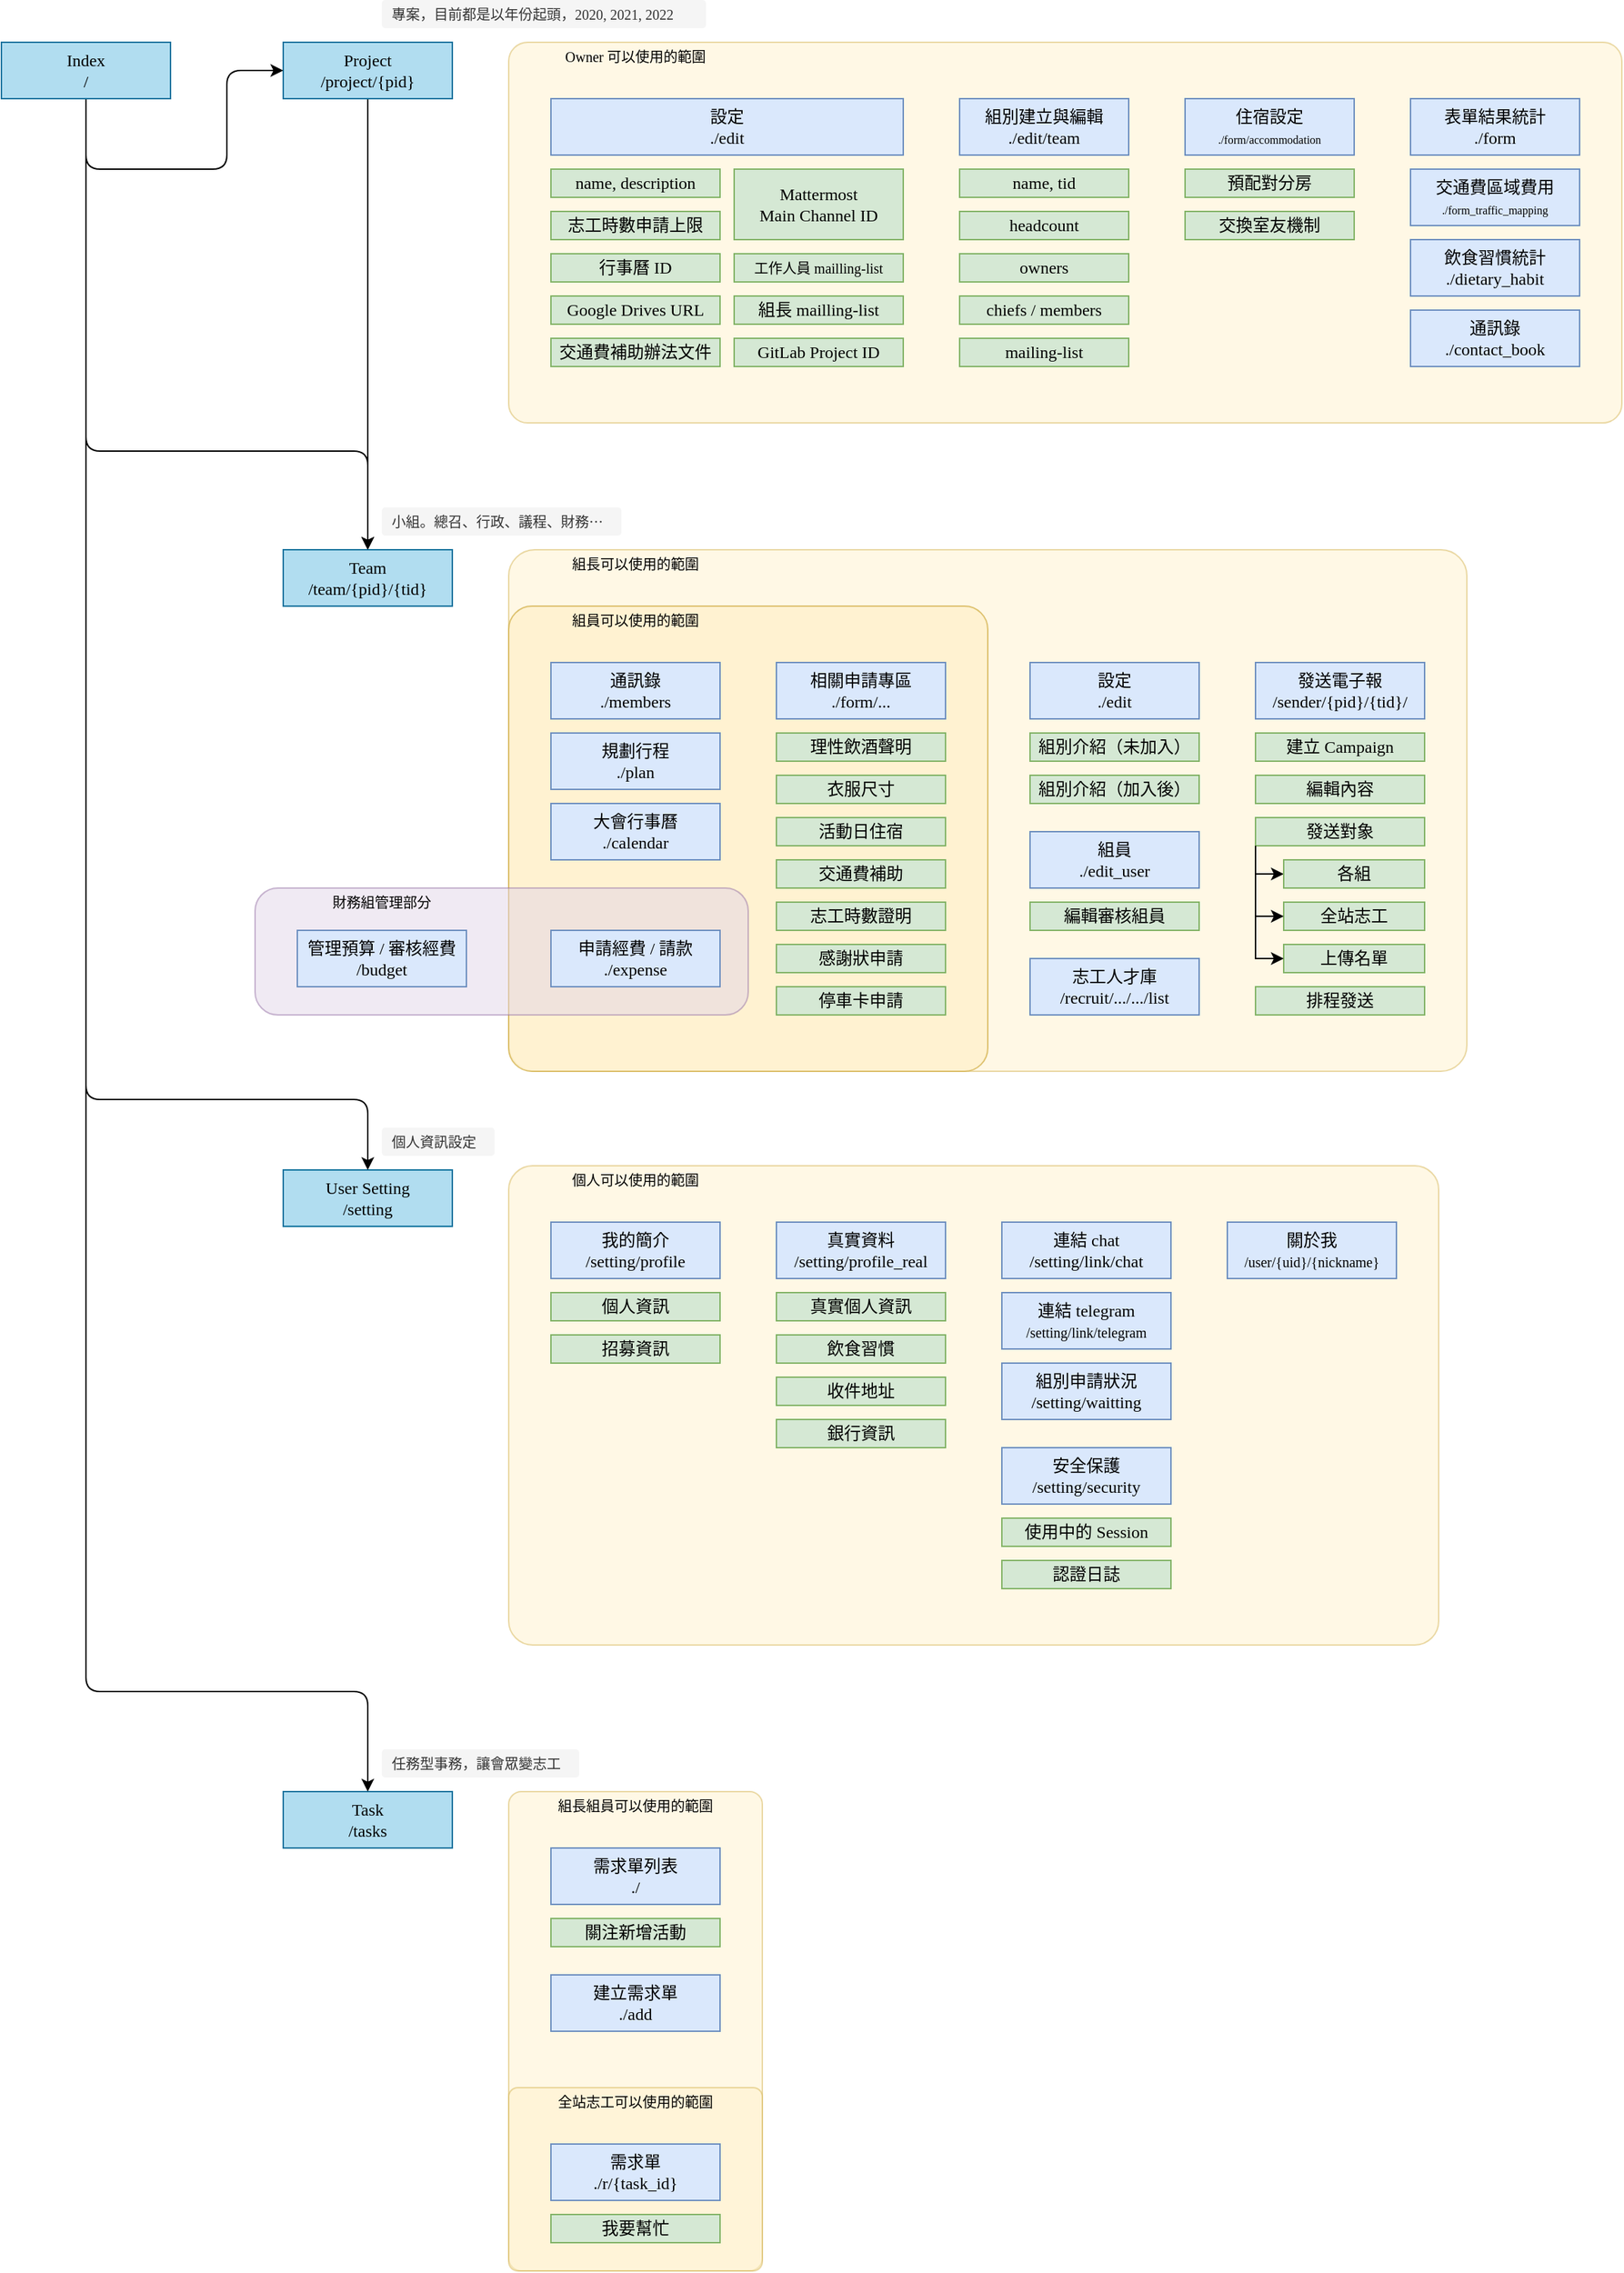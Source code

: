 <mxfile version="16.5.1" type="device" pages="5"><diagram id="vmJmu1tQlYZoCeu-4CaP" name="Sitemap"><mxGraphModel dx="788" dy="560" grid="0" gridSize="10" guides="1" tooltips="1" connect="1" arrows="1" fold="1" page="0" pageScale="1" pageWidth="1169" pageHeight="827" math="0" shadow="0"><root><mxCell id="0"/><mxCell id="1" style="locked=1;" parent="0"/><mxCell id="Vr8NvV2tHqD2Zpp8dRgq-15" value="" style="rounded=1;whiteSpace=wrap;html=1;fontFamily=粉圓體;fontSource=https%3A%2F%2Fgithub.com%2Fjustfont%2Fopen-huninn-font%2Fraw%2Fmaster%2Ffont%2Fjf-openhuninn-1.1.ttf;fontSize=10;strokeColor=#d6b656;strokeWidth=1;fillColor=#fff2cc;opacity=50;arcSize=5;" parent="1" vertex="1"><mxGeometry x="370" y="390" width="680" height="370" as="geometry"/></mxCell><mxCell id="FRZCKpwvRBBrwW7c6Dro-3" value="" style="edgeStyle=orthogonalEdgeStyle;rounded=1;orthogonalLoop=1;jettySize=auto;html=1;fontFamily=粉圓體;fontSource=https%3A%2F%2Fgithub.com%2Fjustfont%2Fopen-huninn-font%2Fraw%2Fmaster%2Ffont%2Fjf-openhuninn-1.1.ttf;" parent="1" source="FRZCKpwvRBBrwW7c6Dro-1" target="FRZCKpwvRBBrwW7c6Dro-2" edge="1"><mxGeometry relative="1" as="geometry"/></mxCell><mxCell id="FRZCKpwvRBBrwW7c6Dro-1" value="Project&lt;br&gt;/project/{pid}" style="rounded=0;whiteSpace=wrap;html=1;fontFamily=粉圓體;fontSource=https%3A%2F%2Fgithub.com%2Fjustfont%2Fopen-huninn-font%2Fraw%2Fmaster%2Ffont%2Fjf-openhuninn-1.1.ttf;fillColor=#b1ddf0;strokeColor=#10739e;" parent="1" vertex="1"><mxGeometry x="210" y="30" width="120" height="40" as="geometry"/></mxCell><mxCell id="FRZCKpwvRBBrwW7c6Dro-2" value="Team&lt;br&gt;/team/{pid}/{tid}" style="rounded=0;whiteSpace=wrap;html=1;fontFamily=粉圓體;fontSource=https%3A%2F%2Fgithub.com%2Fjustfont%2Fopen-huninn-font%2Fraw%2Fmaster%2Ffont%2Fjf-openhuninn-1.1.ttf;fillColor=#b1ddf0;strokeColor=#10739e;" parent="1" vertex="1"><mxGeometry x="210" y="390" width="120" height="40" as="geometry"/></mxCell><mxCell id="FRZCKpwvRBBrwW7c6Dro-19" value="Task&lt;br&gt;/tasks" style="rounded=0;whiteSpace=wrap;html=1;fontFamily=粉圓體;fontSource=https%3A%2F%2Fgithub.com%2Fjustfont%2Fopen-huninn-font%2Fraw%2Fmaster%2Ffont%2Fjf-openhuninn-1.1.ttf;fillColor=#b1ddf0;strokeColor=#10739e;" parent="1" vertex="1"><mxGeometry x="210" y="1271" width="120" height="40" as="geometry"/></mxCell><mxCell id="Vr8NvV2tHqD2Zpp8dRgq-14" value="" style="rounded=1;whiteSpace=wrap;html=1;fontFamily=粉圓體;fontSource=https%3A%2F%2Fgithub.com%2Fjustfont%2Fopen-huninn-font%2Fraw%2Fmaster%2Ffont%2Fjf-openhuninn-1.1.ttf;fontSize=10;strokeColor=#d6b656;strokeWidth=1;fillColor=#fff2cc;arcSize=5;opacity=80;" parent="1" vertex="1"><mxGeometry x="370" y="430" width="340" height="330" as="geometry"/></mxCell><mxCell id="Vr8NvV2tHqD2Zpp8dRgq-4" value="通訊錄&lt;br&gt;./members" style="rounded=0;whiteSpace=wrap;html=1;fontFamily=粉圓體;fontSource=https%3A%2F%2Fgithub.com%2Fjustfont%2Fopen-huninn-font%2Fraw%2Fmaster%2Ffont%2Fjf-openhuninn-1.1.ttf;fillColor=#dae8fc;strokeColor=#6c8ebf;" parent="1" vertex="1"><mxGeometry x="400" y="470" width="120" height="40" as="geometry"/></mxCell><mxCell id="Vr8NvV2tHqD2Zpp8dRgq-5" value="規劃行程&lt;br&gt;./plan" style="rounded=0;whiteSpace=wrap;html=1;fontFamily=粉圓體;fontSource=https%3A%2F%2Fgithub.com%2Fjustfont%2Fopen-huninn-font%2Fraw%2Fmaster%2Ffont%2Fjf-openhuninn-1.1.ttf;fillColor=#dae8fc;strokeColor=#6c8ebf;" parent="1" vertex="1"><mxGeometry x="400" y="520" width="120" height="40" as="geometry"/></mxCell><mxCell id="Vr8NvV2tHqD2Zpp8dRgq-6" value="大會行事曆&lt;br&gt;./calendar" style="rounded=0;whiteSpace=wrap;html=1;fontFamily=粉圓體;fontSource=https%3A%2F%2Fgithub.com%2Fjustfont%2Fopen-huninn-font%2Fraw%2Fmaster%2Ffont%2Fjf-openhuninn-1.1.ttf;fillColor=#dae8fc;strokeColor=#6c8ebf;" parent="1" vertex="1"><mxGeometry x="400" y="570" width="120" height="40" as="geometry"/></mxCell><mxCell id="Vr8NvV2tHqD2Zpp8dRgq-12" value="相關申請專區&lt;br&gt;./form/..." style="rounded=0;whiteSpace=wrap;html=1;fontFamily=粉圓體;fontSource=https%3A%2F%2Fgithub.com%2Fjustfont%2Fopen-huninn-font%2Fraw%2Fmaster%2Ffont%2Fjf-openhuninn-1.1.ttf;fillColor=#dae8fc;strokeColor=#6c8ebf;" parent="1" vertex="1"><mxGeometry x="560" y="470" width="120" height="40" as="geometry"/></mxCell><mxCell id="Vr8NvV2tHqD2Zpp8dRgq-16" value="組長可以使用的範圍" style="text;html=1;strokeColor=none;fillColor=none;align=center;verticalAlign=middle;whiteSpace=wrap;rounded=0;fontFamily=粉圓體;fontSource=https%3A%2F%2Fgithub.com%2Fjustfont%2Fopen-huninn-font%2Fraw%2Fmaster%2Ffont%2Fjf-openhuninn-1.1.ttf;fontSize=10;" parent="1" vertex="1"><mxGeometry x="400" y="390" width="120" height="20" as="geometry"/></mxCell><mxCell id="Vr8NvV2tHqD2Zpp8dRgq-17" value="組員可以使用的範圍" style="text;html=1;strokeColor=none;fillColor=none;align=center;verticalAlign=middle;whiteSpace=wrap;rounded=0;fontFamily=粉圓體;fontSource=https%3A%2F%2Fgithub.com%2Fjustfont%2Fopen-huninn-font%2Fraw%2Fmaster%2Ffont%2Fjf-openhuninn-1.1.ttf;fontSize=10;" parent="1" vertex="1"><mxGeometry x="400" y="430" width="120" height="20" as="geometry"/></mxCell><mxCell id="57ptgvMaGGdXcUXbTiPQ-58" value="理性飲酒聲明" style="rounded=0;whiteSpace=wrap;html=1;fontFamily=粉圓體;fontSource=https%3A%2F%2Fgithub.com%2Fjustfont%2Fopen-huninn-font%2Fraw%2Fmaster%2Ffont%2Fjf-openhuninn-1.1.ttf;fillColor=#d5e8d4;strokeColor=#82b366;" parent="1" vertex="1"><mxGeometry x="560" y="520" width="120" height="20" as="geometry"/></mxCell><mxCell id="57ptgvMaGGdXcUXbTiPQ-59" value="衣服尺寸" style="rounded=0;whiteSpace=wrap;html=1;fontFamily=粉圓體;fontSource=https%3A%2F%2Fgithub.com%2Fjustfont%2Fopen-huninn-font%2Fraw%2Fmaster%2Ffont%2Fjf-openhuninn-1.1.ttf;fillColor=#d5e8d4;strokeColor=#82b366;" parent="1" vertex="1"><mxGeometry x="560" y="550" width="120" height="20" as="geometry"/></mxCell><mxCell id="57ptgvMaGGdXcUXbTiPQ-60" value="活動日住宿" style="rounded=0;whiteSpace=wrap;html=1;fontFamily=粉圓體;fontSource=https%3A%2F%2Fgithub.com%2Fjustfont%2Fopen-huninn-font%2Fraw%2Fmaster%2Ffont%2Fjf-openhuninn-1.1.ttf;fillColor=#d5e8d4;strokeColor=#82b366;" parent="1" vertex="1"><mxGeometry x="560" y="580" width="120" height="20" as="geometry"/></mxCell><mxCell id="57ptgvMaGGdXcUXbTiPQ-61" value="交通費補助" style="rounded=0;whiteSpace=wrap;html=1;fontFamily=粉圓體;fontSource=https%3A%2F%2Fgithub.com%2Fjustfont%2Fopen-huninn-font%2Fraw%2Fmaster%2Ffont%2Fjf-openhuninn-1.1.ttf;fillColor=#d5e8d4;strokeColor=#82b366;" parent="1" vertex="1"><mxGeometry x="560" y="610" width="120" height="20" as="geometry"/></mxCell><mxCell id="57ptgvMaGGdXcUXbTiPQ-62" value="志工時數證明" style="rounded=0;whiteSpace=wrap;html=1;fontFamily=粉圓體;fontSource=https%3A%2F%2Fgithub.com%2Fjustfont%2Fopen-huninn-font%2Fraw%2Fmaster%2Ffont%2Fjf-openhuninn-1.1.ttf;fillColor=#d5e8d4;strokeColor=#82b366;" parent="1" vertex="1"><mxGeometry x="560" y="640" width="120" height="20" as="geometry"/></mxCell><mxCell id="57ptgvMaGGdXcUXbTiPQ-63" value="感謝狀申請" style="rounded=0;whiteSpace=wrap;html=1;fontFamily=粉圓體;fontSource=https%3A%2F%2Fgithub.com%2Fjustfont%2Fopen-huninn-font%2Fraw%2Fmaster%2Ffont%2Fjf-openhuninn-1.1.ttf;fillColor=#d5e8d4;strokeColor=#82b366;" parent="1" vertex="1"><mxGeometry x="560" y="670" width="120" height="20" as="geometry"/></mxCell><mxCell id="57ptgvMaGGdXcUXbTiPQ-64" value="停車卡申請" style="rounded=0;whiteSpace=wrap;html=1;fontFamily=粉圓體;fontSource=https%3A%2F%2Fgithub.com%2Fjustfont%2Fopen-huninn-font%2Fraw%2Fmaster%2Ffont%2Fjf-openhuninn-1.1.ttf;fillColor=#d5e8d4;strokeColor=#82b366;" parent="1" vertex="1"><mxGeometry x="560" y="700" width="120" height="20" as="geometry"/></mxCell><mxCell id="57ptgvMaGGdXcUXbTiPQ-65" value="" style="group;fontFamily=粉圓體;fontSource=https%3A%2F%2Fgithub.com%2Fjustfont%2Fopen-huninn-font%2Fraw%2Fmaster%2Ffont%2Fjf-openhuninn-1.1.ttf;" parent="1" vertex="1" connectable="0"><mxGeometry x="740" y="470" width="280" height="250" as="geometry"/></mxCell><mxCell id="Vr8NvV2tHqD2Zpp8dRgq-10" value="發送電子報&lt;br&gt;/sender/{pid}/{tid}/" style="rounded=0;whiteSpace=wrap;html=1;fontFamily=粉圓體;fontSource=https%3A%2F%2Fgithub.com%2Fjustfont%2Fopen-huninn-font%2Fraw%2Fmaster%2Ffont%2Fjf-openhuninn-1.1.ttf;fillColor=#dae8fc;strokeColor=#6c8ebf;" parent="57ptgvMaGGdXcUXbTiPQ-65" vertex="1"><mxGeometry x="160" width="120" height="40" as="geometry"/></mxCell><mxCell id="57ptgvMaGGdXcUXbTiPQ-42" value="建立 Campaign" style="rounded=0;whiteSpace=wrap;html=1;fontFamily=粉圓體;fontSource=https%3A%2F%2Fgithub.com%2Fjustfont%2Fopen-huninn-font%2Fraw%2Fmaster%2Ffont%2Fjf-openhuninn-1.1.ttf;fillColor=#d5e8d4;strokeColor=#82b366;" parent="57ptgvMaGGdXcUXbTiPQ-65" vertex="1"><mxGeometry x="160" y="50" width="120" height="20" as="geometry"/></mxCell><mxCell id="57ptgvMaGGdXcUXbTiPQ-43" value="編輯內容" style="rounded=0;whiteSpace=wrap;html=1;fontFamily=粉圓體;fontSource=https%3A%2F%2Fgithub.com%2Fjustfont%2Fopen-huninn-font%2Fraw%2Fmaster%2Ffont%2Fjf-openhuninn-1.1.ttf;fillColor=#d5e8d4;strokeColor=#82b366;" parent="57ptgvMaGGdXcUXbTiPQ-65" vertex="1"><mxGeometry x="160" y="80" width="120" height="20" as="geometry"/></mxCell><mxCell id="57ptgvMaGGdXcUXbTiPQ-66" style="edgeStyle=orthogonalEdgeStyle;rounded=0;orthogonalLoop=1;jettySize=auto;html=1;exitX=0;exitY=1;exitDx=0;exitDy=0;entryX=0;entryY=0.5;entryDx=0;entryDy=0;fontFamily=粉圓體;fontSource=https%3A%2F%2Fgithub.com%2Fjustfont%2Fopen-huninn-font%2Fraw%2Fmaster%2Ffont%2Fjf-openhuninn-1.1.ttf;fontSize=8;" parent="57ptgvMaGGdXcUXbTiPQ-65" source="57ptgvMaGGdXcUXbTiPQ-44" target="57ptgvMaGGdXcUXbTiPQ-46" edge="1"><mxGeometry relative="1" as="geometry"><Array as="points"><mxPoint x="160" y="150"/></Array></mxGeometry></mxCell><mxCell id="57ptgvMaGGdXcUXbTiPQ-44" value="發送對象" style="rounded=0;whiteSpace=wrap;html=1;fontFamily=粉圓體;fontSource=https%3A%2F%2Fgithub.com%2Fjustfont%2Fopen-huninn-font%2Fraw%2Fmaster%2Ffont%2Fjf-openhuninn-1.1.ttf;fillColor=#d5e8d4;strokeColor=#82b366;" parent="57ptgvMaGGdXcUXbTiPQ-65" vertex="1"><mxGeometry x="160" y="110" width="120" height="20" as="geometry"/></mxCell><mxCell id="57ptgvMaGGdXcUXbTiPQ-45" value="排程發送" style="rounded=0;whiteSpace=wrap;html=1;fontFamily=粉圓體;fontSource=https%3A%2F%2Fgithub.com%2Fjustfont%2Fopen-huninn-font%2Fraw%2Fmaster%2Ffont%2Fjf-openhuninn-1.1.ttf;fillColor=#d5e8d4;strokeColor=#82b366;" parent="57ptgvMaGGdXcUXbTiPQ-65" vertex="1"><mxGeometry x="160" y="230" width="120" height="20" as="geometry"/></mxCell><mxCell id="57ptgvMaGGdXcUXbTiPQ-46" value="各組" style="rounded=0;whiteSpace=wrap;html=1;fontFamily=粉圓體;fontSource=https%3A%2F%2Fgithub.com%2Fjustfont%2Fopen-huninn-font%2Fraw%2Fmaster%2Ffont%2Fjf-openhuninn-1.1.ttf;fillColor=#d5e8d4;strokeColor=#82b366;" parent="57ptgvMaGGdXcUXbTiPQ-65" vertex="1"><mxGeometry x="180" y="140" width="100" height="20" as="geometry"/></mxCell><mxCell id="57ptgvMaGGdXcUXbTiPQ-47" value="全站志工" style="rounded=0;whiteSpace=wrap;html=1;fontFamily=粉圓體;fontSource=https%3A%2F%2Fgithub.com%2Fjustfont%2Fopen-huninn-font%2Fraw%2Fmaster%2Ffont%2Fjf-openhuninn-1.1.ttf;fillColor=#d5e8d4;strokeColor=#82b366;" parent="57ptgvMaGGdXcUXbTiPQ-65" vertex="1"><mxGeometry x="180" y="170" width="100" height="20" as="geometry"/></mxCell><mxCell id="57ptgvMaGGdXcUXbTiPQ-48" value="上傳名單" style="rounded=0;whiteSpace=wrap;html=1;fontFamily=粉圓體;fontSource=https%3A%2F%2Fgithub.com%2Fjustfont%2Fopen-huninn-font%2Fraw%2Fmaster%2Ffont%2Fjf-openhuninn-1.1.ttf;fillColor=#d5e8d4;strokeColor=#82b366;" parent="57ptgvMaGGdXcUXbTiPQ-65" vertex="1"><mxGeometry x="180" y="200" width="100" height="20" as="geometry"/></mxCell><mxCell id="Vr8NvV2tHqD2Zpp8dRgq-7" value="設定&lt;br&gt;./edit" style="rounded=0;whiteSpace=wrap;html=1;fontFamily=粉圓體;fontSource=https%3A%2F%2Fgithub.com%2Fjustfont%2Fopen-huninn-font%2Fraw%2Fmaster%2Ffont%2Fjf-openhuninn-1.1.ttf;fillColor=#dae8fc;strokeColor=#6c8ebf;" parent="57ptgvMaGGdXcUXbTiPQ-65" vertex="1"><mxGeometry width="120" height="40" as="geometry"/></mxCell><mxCell id="Vr8NvV2tHqD2Zpp8dRgq-8" value="組員&lt;br&gt;./edit_user" style="rounded=0;whiteSpace=wrap;html=1;fontFamily=粉圓體;fontSource=https%3A%2F%2Fgithub.com%2Fjustfont%2Fopen-huninn-font%2Fraw%2Fmaster%2Ffont%2Fjf-openhuninn-1.1.ttf;fillColor=#dae8fc;strokeColor=#6c8ebf;" parent="57ptgvMaGGdXcUXbTiPQ-65" vertex="1"><mxGeometry y="120" width="120" height="40" as="geometry"/></mxCell><mxCell id="Vr8NvV2tHqD2Zpp8dRgq-9" value="志工人才庫&lt;br&gt;/recruit/.../.../list" style="rounded=0;whiteSpace=wrap;html=1;fontFamily=粉圓體;fontSource=https%3A%2F%2Fgithub.com%2Fjustfont%2Fopen-huninn-font%2Fraw%2Fmaster%2Ffont%2Fjf-openhuninn-1.1.ttf;fillColor=#dae8fc;strokeColor=#6c8ebf;" parent="57ptgvMaGGdXcUXbTiPQ-65" vertex="1"><mxGeometry y="210" width="120" height="40" as="geometry"/></mxCell><mxCell id="57ptgvMaGGdXcUXbTiPQ-54" value="編輯審核組員" style="rounded=0;whiteSpace=wrap;html=1;fontFamily=粉圓體;fontSource=https%3A%2F%2Fgithub.com%2Fjustfont%2Fopen-huninn-font%2Fraw%2Fmaster%2Ffont%2Fjf-openhuninn-1.1.ttf;fillColor=#d5e8d4;strokeColor=#82b366;" parent="57ptgvMaGGdXcUXbTiPQ-65" vertex="1"><mxGeometry y="170" width="120" height="20" as="geometry"/></mxCell><mxCell id="57ptgvMaGGdXcUXbTiPQ-55" value="組別介紹（未加入）" style="rounded=0;whiteSpace=wrap;html=1;fontFamily=粉圓體;fontSource=https%3A%2F%2Fgithub.com%2Fjustfont%2Fopen-huninn-font%2Fraw%2Fmaster%2Ffont%2Fjf-openhuninn-1.1.ttf;fillColor=#d5e8d4;strokeColor=#82b366;" parent="57ptgvMaGGdXcUXbTiPQ-65" vertex="1"><mxGeometry y="50" width="120" height="20" as="geometry"/></mxCell><mxCell id="57ptgvMaGGdXcUXbTiPQ-56" value="組別介紹（加入後）" style="rounded=0;whiteSpace=wrap;html=1;fontFamily=粉圓體;fontSource=https%3A%2F%2Fgithub.com%2Fjustfont%2Fopen-huninn-font%2Fraw%2Fmaster%2Ffont%2Fjf-openhuninn-1.1.ttf;fillColor=#d5e8d4;strokeColor=#82b366;" parent="57ptgvMaGGdXcUXbTiPQ-65" vertex="1"><mxGeometry y="80" width="120" height="20" as="geometry"/></mxCell><mxCell id="57ptgvMaGGdXcUXbTiPQ-52" style="edgeStyle=orthogonalEdgeStyle;rounded=0;orthogonalLoop=1;jettySize=auto;html=1;exitX=0;exitY=1;exitDx=0;exitDy=0;entryX=0;entryY=0.5;entryDx=0;entryDy=0;fontFamily=粉圓體;fontSource=https%3A%2F%2Fgithub.com%2Fjustfont%2Fopen-huninn-font%2Fraw%2Fmaster%2Ffont%2Fjf-openhuninn-1.1.ttf;fontSize=8;" parent="57ptgvMaGGdXcUXbTiPQ-65" source="57ptgvMaGGdXcUXbTiPQ-44" target="57ptgvMaGGdXcUXbTiPQ-47" edge="1"><mxGeometry relative="1" as="geometry"/></mxCell><mxCell id="57ptgvMaGGdXcUXbTiPQ-53" style="edgeStyle=orthogonalEdgeStyle;rounded=0;orthogonalLoop=1;jettySize=auto;html=1;exitX=0;exitY=1;exitDx=0;exitDy=0;entryX=0;entryY=0.5;entryDx=0;entryDy=0;fontFamily=粉圓體;fontSource=https%3A%2F%2Fgithub.com%2Fjustfont%2Fopen-huninn-font%2Fraw%2Fmaster%2Ffont%2Fjf-openhuninn-1.1.ttf;fontSize=8;" parent="57ptgvMaGGdXcUXbTiPQ-65" source="57ptgvMaGGdXcUXbTiPQ-44" target="57ptgvMaGGdXcUXbTiPQ-48" edge="1"><mxGeometry relative="1" as="geometry"/></mxCell><UserObject label="" link="data:page/id,kp4ixW7cC_nKRWDvOAK7" id="57ptgvMaGGdXcUXbTiPQ-68"><mxCell style="group;fontFamily=粉圓體;fontSource=https%3A%2F%2Fgithub.com%2Fjustfont%2Fopen-huninn-font%2Fraw%2Fmaster%2Ffont%2Fjf-openhuninn-1.1.ttf;" parent="1" vertex="1" connectable="0"><mxGeometry x="190" y="630" width="350" height="90" as="geometry"/></mxCell></UserObject><mxCell id="jlCd1YsTCJJqfFPSzTIC-1" value="" style="rounded=1;whiteSpace=wrap;html=1;fontFamily=粉圓體;fontSource=https%3A%2F%2Fgithub.com%2Fjustfont%2Fopen-huninn-font%2Fraw%2Fmaster%2Ffont%2Fjf-openhuninn-1.1.ttf;fontSize=10;strokeColor=#9673a6;strokeWidth=1;fillColor=#e1d5e7;arcSize=18;opacity=50;" parent="57ptgvMaGGdXcUXbTiPQ-68" vertex="1"><mxGeometry width="350" height="90" as="geometry"/></mxCell><mxCell id="Vr8NvV2tHqD2Zpp8dRgq-18" value="管理預算 / 審核經費&lt;br&gt;/budget" style="rounded=0;whiteSpace=wrap;html=1;fontFamily=粉圓體;fontSource=https%3A%2F%2Fgithub.com%2Fjustfont%2Fopen-huninn-font%2Fraw%2Fmaster%2Ffont%2Fjf-openhuninn-1.1.ttf;fillColor=#dae8fc;strokeColor=#6c8ebf;" parent="57ptgvMaGGdXcUXbTiPQ-68" vertex="1"><mxGeometry x="30" y="30" width="120" height="40" as="geometry"/></mxCell><mxCell id="Vr8NvV2tHqD2Zpp8dRgq-11" value="申請經費 / 請款&lt;br&gt;./expense" style="rounded=0;whiteSpace=wrap;html=1;fontFamily=粉圓體;fontSource=https%3A%2F%2Fgithub.com%2Fjustfont%2Fopen-huninn-font%2Fraw%2Fmaster%2Ffont%2Fjf-openhuninn-1.1.ttf;fillColor=#dae8fc;strokeColor=#6c8ebf;" parent="57ptgvMaGGdXcUXbTiPQ-68" vertex="1"><mxGeometry x="210" y="30" width="120" height="40" as="geometry"/></mxCell><mxCell id="jlCd1YsTCJJqfFPSzTIC-2" value="財務組管理部分" style="text;html=1;strokeColor=none;fillColor=none;align=center;verticalAlign=middle;whiteSpace=wrap;rounded=0;fontFamily=粉圓體;fontSource=https%3A%2F%2Fgithub.com%2Fjustfont%2Fopen-huninn-font%2Fraw%2Fmaster%2Ffont%2Fjf-openhuninn-1.1.ttf;fontSize=10;" parent="57ptgvMaGGdXcUXbTiPQ-68" vertex="1"><mxGeometry x="30" width="120" height="20" as="geometry"/></mxCell><mxCell id="57ptgvMaGGdXcUXbTiPQ-124" value="" style="group;fontFamily=粉圓體;fontSource=https%3A%2F%2Fgithub.com%2Fjustfont%2Fopen-huninn-font%2Fraw%2Fmaster%2Ffont%2Fjf-openhuninn-1.1.ttf;" parent="1" vertex="1" connectable="0"><mxGeometry x="370" y="30" width="790" height="270" as="geometry"/></mxCell><mxCell id="57ptgvMaGGdXcUXbTiPQ-121" value="" style="rounded=1;whiteSpace=wrap;html=1;fontFamily=粉圓體;fontSource=https%3A%2F%2Fgithub.com%2Fjustfont%2Fopen-huninn-font%2Fraw%2Fmaster%2Ffont%2Fjf-openhuninn-1.1.ttf;fontSize=10;strokeColor=#d6b656;strokeWidth=1;fillColor=#fff2cc;opacity=50;arcSize=5;" parent="57ptgvMaGGdXcUXbTiPQ-124" vertex="1"><mxGeometry width="790" height="270" as="geometry"/></mxCell><mxCell id="57ptgvMaGGdXcUXbTiPQ-69" value="" style="group;fontFamily=粉圓體;fontSource=https%3A%2F%2Fgithub.com%2Fjustfont%2Fopen-huninn-font%2Fraw%2Fmaster%2Ffont%2Fjf-openhuninn-1.1.ttf;" parent="57ptgvMaGGdXcUXbTiPQ-124" vertex="1" connectable="0"><mxGeometry x="30" y="40" width="730" height="190" as="geometry"/></mxCell><mxCell id="57ptgvMaGGdXcUXbTiPQ-17" value="設定&lt;br&gt;./edit" style="rounded=0;whiteSpace=wrap;html=1;fontFamily=粉圓體;fontSource=https%3A%2F%2Fgithub.com%2Fjustfont%2Fopen-huninn-font%2Fraw%2Fmaster%2Ffont%2Fjf-openhuninn-1.1.ttf;fillColor=#dae8fc;strokeColor=#6c8ebf;" parent="57ptgvMaGGdXcUXbTiPQ-69" vertex="1"><mxGeometry width="250" height="40" as="geometry"/></mxCell><mxCell id="57ptgvMaGGdXcUXbTiPQ-18" value="name, description" style="rounded=0;whiteSpace=wrap;html=1;fontFamily=粉圓體;fontSource=https%3A%2F%2Fgithub.com%2Fjustfont%2Fopen-huninn-font%2Fraw%2Fmaster%2Ffont%2Fjf-openhuninn-1.1.ttf;fillColor=#d5e8d4;strokeColor=#82b366;" parent="57ptgvMaGGdXcUXbTiPQ-69" vertex="1"><mxGeometry y="50" width="120" height="20" as="geometry"/></mxCell><mxCell id="57ptgvMaGGdXcUXbTiPQ-19" value="志工時數申請上限" style="rounded=0;whiteSpace=wrap;html=1;fontFamily=粉圓體;fontSource=https%3A%2F%2Fgithub.com%2Fjustfont%2Fopen-huninn-font%2Fraw%2Fmaster%2Ffont%2Fjf-openhuninn-1.1.ttf;fillColor=#d5e8d4;strokeColor=#82b366;" parent="57ptgvMaGGdXcUXbTiPQ-69" vertex="1"><mxGeometry y="80" width="120" height="20" as="geometry"/></mxCell><mxCell id="57ptgvMaGGdXcUXbTiPQ-20" value="行事曆 ID" style="rounded=0;whiteSpace=wrap;html=1;fontFamily=粉圓體;fontSource=https%3A%2F%2Fgithub.com%2Fjustfont%2Fopen-huninn-font%2Fraw%2Fmaster%2Ffont%2Fjf-openhuninn-1.1.ttf;fillColor=#d5e8d4;strokeColor=#82b366;" parent="57ptgvMaGGdXcUXbTiPQ-69" vertex="1"><mxGeometry y="110" width="120" height="20" as="geometry"/></mxCell><mxCell id="57ptgvMaGGdXcUXbTiPQ-21" value="&lt;label class=&quot;label&quot;&gt;Google Drives URL&lt;/label&gt;" style="rounded=0;whiteSpace=wrap;html=1;fontFamily=粉圓體;fontSource=https%3A%2F%2Fgithub.com%2Fjustfont%2Fopen-huninn-font%2Fraw%2Fmaster%2Ffont%2Fjf-openhuninn-1.1.ttf;fillColor=#d5e8d4;strokeColor=#82b366;" parent="57ptgvMaGGdXcUXbTiPQ-69" vertex="1"><mxGeometry y="140" width="120" height="20" as="geometry"/></mxCell><mxCell id="57ptgvMaGGdXcUXbTiPQ-22" value="交通費補助辦法文件" style="rounded=0;whiteSpace=wrap;html=1;fontFamily=粉圓體;fontSource=https%3A%2F%2Fgithub.com%2Fjustfont%2Fopen-huninn-font%2Fraw%2Fmaster%2Ffont%2Fjf-openhuninn-1.1.ttf;fillColor=#d5e8d4;strokeColor=#82b366;" parent="57ptgvMaGGdXcUXbTiPQ-69" vertex="1"><mxGeometry y="170" width="120" height="20" as="geometry"/></mxCell><mxCell id="57ptgvMaGGdXcUXbTiPQ-23" value="Mattermost&lt;br&gt;Main Channel ID" style="rounded=0;whiteSpace=wrap;html=1;fontFamily=粉圓體;fontSource=https%3A%2F%2Fgithub.com%2Fjustfont%2Fopen-huninn-font%2Fraw%2Fmaster%2Ffont%2Fjf-openhuninn-1.1.ttf;fillColor=#d5e8d4;strokeColor=#82b366;" parent="57ptgvMaGGdXcUXbTiPQ-69" vertex="1"><mxGeometry x="130" y="50" width="120" height="50" as="geometry"/></mxCell><mxCell id="57ptgvMaGGdXcUXbTiPQ-24" value="工作人員 mailling-list" style="rounded=0;whiteSpace=wrap;html=1;fontFamily=粉圓體;fontSource=https%3A%2F%2Fgithub.com%2Fjustfont%2Fopen-huninn-font%2Fraw%2Fmaster%2Ffont%2Fjf-openhuninn-1.1.ttf;fillColor=#d5e8d4;strokeColor=#82b366;fontSize=10;" parent="57ptgvMaGGdXcUXbTiPQ-69" vertex="1"><mxGeometry x="130" y="110" width="120" height="20" as="geometry"/></mxCell><mxCell id="57ptgvMaGGdXcUXbTiPQ-25" value="組長 mailling-list" style="rounded=0;whiteSpace=wrap;html=1;fontFamily=粉圓體;fontSource=https%3A%2F%2Fgithub.com%2Fjustfont%2Fopen-huninn-font%2Fraw%2Fmaster%2Ffont%2Fjf-openhuninn-1.1.ttf;fillColor=#d5e8d4;strokeColor=#82b366;" parent="57ptgvMaGGdXcUXbTiPQ-69" vertex="1"><mxGeometry x="130" y="140" width="120" height="20" as="geometry"/></mxCell><mxCell id="57ptgvMaGGdXcUXbTiPQ-27" value="GitLab Project ID" style="rounded=0;whiteSpace=wrap;html=1;fontFamily=粉圓體;fontSource=https%3A%2F%2Fgithub.com%2Fjustfont%2Fopen-huninn-font%2Fraw%2Fmaster%2Ffont%2Fjf-openhuninn-1.1.ttf;fillColor=#d5e8d4;strokeColor=#82b366;" parent="57ptgvMaGGdXcUXbTiPQ-69" vertex="1"><mxGeometry x="130" y="170" width="120" height="20" as="geometry"/></mxCell><mxCell id="57ptgvMaGGdXcUXbTiPQ-28" value="組別建立與編輯&lt;br&gt;./edit/team" style="rounded=0;whiteSpace=wrap;html=1;fontFamily=粉圓體;fontSource=https%3A%2F%2Fgithub.com%2Fjustfont%2Fopen-huninn-font%2Fraw%2Fmaster%2Ffont%2Fjf-openhuninn-1.1.ttf;fillColor=#dae8fc;strokeColor=#6c8ebf;" parent="57ptgvMaGGdXcUXbTiPQ-69" vertex="1"><mxGeometry x="290" width="120" height="40" as="geometry"/></mxCell><mxCell id="57ptgvMaGGdXcUXbTiPQ-29" value="name, tid" style="rounded=0;whiteSpace=wrap;html=1;fontFamily=粉圓體;fontSource=https%3A%2F%2Fgithub.com%2Fjustfont%2Fopen-huninn-font%2Fraw%2Fmaster%2Ffont%2Fjf-openhuninn-1.1.ttf;fillColor=#d5e8d4;strokeColor=#82b366;" parent="57ptgvMaGGdXcUXbTiPQ-69" vertex="1"><mxGeometry x="290" y="50" width="120" height="20" as="geometry"/></mxCell><mxCell id="57ptgvMaGGdXcUXbTiPQ-30" value="headcount" style="rounded=0;whiteSpace=wrap;html=1;fontFamily=粉圓體;fontSource=https%3A%2F%2Fgithub.com%2Fjustfont%2Fopen-huninn-font%2Fraw%2Fmaster%2Ffont%2Fjf-openhuninn-1.1.ttf;fillColor=#d5e8d4;strokeColor=#82b366;" parent="57ptgvMaGGdXcUXbTiPQ-69" vertex="1"><mxGeometry x="290" y="80" width="120" height="20" as="geometry"/></mxCell><mxCell id="57ptgvMaGGdXcUXbTiPQ-31" value="owners" style="rounded=0;whiteSpace=wrap;html=1;fontFamily=粉圓體;fontSource=https%3A%2F%2Fgithub.com%2Fjustfont%2Fopen-huninn-font%2Fraw%2Fmaster%2Ffont%2Fjf-openhuninn-1.1.ttf;fillColor=#d5e8d4;strokeColor=#82b366;" parent="57ptgvMaGGdXcUXbTiPQ-69" vertex="1"><mxGeometry x="290" y="110" width="120" height="20" as="geometry"/></mxCell><mxCell id="57ptgvMaGGdXcUXbTiPQ-32" value="chiefs / members" style="rounded=0;whiteSpace=wrap;html=1;fontFamily=粉圓體;fontSource=https%3A%2F%2Fgithub.com%2Fjustfont%2Fopen-huninn-font%2Fraw%2Fmaster%2Ffont%2Fjf-openhuninn-1.1.ttf;fillColor=#d5e8d4;strokeColor=#82b366;" parent="57ptgvMaGGdXcUXbTiPQ-69" vertex="1"><mxGeometry x="290" y="140" width="120" height="20" as="geometry"/></mxCell><mxCell id="57ptgvMaGGdXcUXbTiPQ-33" value="mailing-list" style="rounded=0;whiteSpace=wrap;html=1;fontFamily=粉圓體;fontSource=https%3A%2F%2Fgithub.com%2Fjustfont%2Fopen-huninn-font%2Fraw%2Fmaster%2Ffont%2Fjf-openhuninn-1.1.ttf;fillColor=#d5e8d4;strokeColor=#82b366;" parent="57ptgvMaGGdXcUXbTiPQ-69" vertex="1"><mxGeometry x="290" y="170" width="120" height="20" as="geometry"/></mxCell><mxCell id="57ptgvMaGGdXcUXbTiPQ-34" value="表單結果統計&lt;br&gt;./form" style="rounded=0;whiteSpace=wrap;html=1;fontFamily=粉圓體;fontSource=https%3A%2F%2Fgithub.com%2Fjustfont%2Fopen-huninn-font%2Fraw%2Fmaster%2Ffont%2Fjf-openhuninn-1.1.ttf;fillColor=#dae8fc;strokeColor=#6c8ebf;" parent="57ptgvMaGGdXcUXbTiPQ-69" vertex="1"><mxGeometry x="610" width="120" height="40" as="geometry"/></mxCell><mxCell id="57ptgvMaGGdXcUXbTiPQ-35" value="交通費區域費用&lt;br&gt;&lt;font style=&quot;font-size: 8px&quot;&gt;./form_traffic_mapping&lt;/font&gt;" style="rounded=0;whiteSpace=wrap;html=1;fontFamily=粉圓體;fontSource=https%3A%2F%2Fgithub.com%2Fjustfont%2Fopen-huninn-font%2Fraw%2Fmaster%2Ffont%2Fjf-openhuninn-1.1.ttf;fillColor=#dae8fc;strokeColor=#6c8ebf;" parent="57ptgvMaGGdXcUXbTiPQ-69" vertex="1"><mxGeometry x="610" y="50" width="120" height="40" as="geometry"/></mxCell><mxCell id="57ptgvMaGGdXcUXbTiPQ-36" value="飲食習慣統計&lt;br&gt;./dietary_habit" style="rounded=0;whiteSpace=wrap;html=1;fontFamily=粉圓體;fontSource=https%3A%2F%2Fgithub.com%2Fjustfont%2Fopen-huninn-font%2Fraw%2Fmaster%2Ffont%2Fjf-openhuninn-1.1.ttf;fillColor=#dae8fc;strokeColor=#6c8ebf;" parent="57ptgvMaGGdXcUXbTiPQ-69" vertex="1"><mxGeometry x="610" y="100" width="120" height="40" as="geometry"/></mxCell><mxCell id="57ptgvMaGGdXcUXbTiPQ-37" value="通訊錄&lt;br&gt;./contact_book" style="rounded=0;whiteSpace=wrap;html=1;fontFamily=粉圓體;fontSource=https%3A%2F%2Fgithub.com%2Fjustfont%2Fopen-huninn-font%2Fraw%2Fmaster%2Ffont%2Fjf-openhuninn-1.1.ttf;fillColor=#dae8fc;strokeColor=#6c8ebf;" parent="57ptgvMaGGdXcUXbTiPQ-69" vertex="1"><mxGeometry x="610" y="150" width="120" height="40" as="geometry"/></mxCell><mxCell id="57ptgvMaGGdXcUXbTiPQ-38" value="住宿設定&lt;br&gt;&lt;font style=&quot;font-size: 8px&quot;&gt;./form/accommodation&lt;/font&gt;" style="rounded=0;whiteSpace=wrap;html=1;fontFamily=粉圓體;fontSource=https%3A%2F%2Fgithub.com%2Fjustfont%2Fopen-huninn-font%2Fraw%2Fmaster%2Ffont%2Fjf-openhuninn-1.1.ttf;fillColor=#dae8fc;strokeColor=#6c8ebf;" parent="57ptgvMaGGdXcUXbTiPQ-69" vertex="1"><mxGeometry x="450" width="120" height="40" as="geometry"/></mxCell><mxCell id="57ptgvMaGGdXcUXbTiPQ-39" value="預配對分房" style="rounded=0;whiteSpace=wrap;html=1;fontFamily=粉圓體;fontSource=https%3A%2F%2Fgithub.com%2Fjustfont%2Fopen-huninn-font%2Fraw%2Fmaster%2Ffont%2Fjf-openhuninn-1.1.ttf;fillColor=#d5e8d4;strokeColor=#82b366;" parent="57ptgvMaGGdXcUXbTiPQ-69" vertex="1"><mxGeometry x="450" y="50" width="120" height="20" as="geometry"/></mxCell><mxCell id="57ptgvMaGGdXcUXbTiPQ-40" value="交換室友機制" style="rounded=0;whiteSpace=wrap;html=1;fontFamily=粉圓體;fontSource=https%3A%2F%2Fgithub.com%2Fjustfont%2Fopen-huninn-font%2Fraw%2Fmaster%2Ffont%2Fjf-openhuninn-1.1.ttf;fillColor=#d5e8d4;strokeColor=#82b366;" parent="57ptgvMaGGdXcUXbTiPQ-69" vertex="1"><mxGeometry x="450" y="80" width="120" height="20" as="geometry"/></mxCell><mxCell id="57ptgvMaGGdXcUXbTiPQ-122" value="Owner 可以使用的範圍" style="text;html=1;strokeColor=none;fillColor=none;align=center;verticalAlign=middle;whiteSpace=wrap;rounded=0;fontFamily=粉圓體;fontSource=https%3A%2F%2Fgithub.com%2Fjustfont%2Fopen-huninn-font%2Fraw%2Fmaster%2Ffont%2Fjf-openhuninn-1.1.ttf;fontSize=10;" parent="57ptgvMaGGdXcUXbTiPQ-124" vertex="1"><mxGeometry x="30" width="120" height="20" as="geometry"/></mxCell><mxCell id="57ptgvMaGGdXcUXbTiPQ-132" value="" style="group;fontFamily=粉圓體;fontSource=https%3A%2F%2Fgithub.com%2Fjustfont%2Fopen-huninn-font%2Fraw%2Fmaster%2Ffont%2Fjf-openhuninn-1.1.ttf;" parent="1" vertex="1" connectable="0"><mxGeometry x="370" y="1271" width="180" height="340" as="geometry"/></mxCell><mxCell id="57ptgvMaGGdXcUXbTiPQ-125" value="" style="rounded=1;whiteSpace=wrap;html=1;fontFamily=粉圓體;fontSource=https%3A%2F%2Fgithub.com%2Fjustfont%2Fopen-huninn-font%2Fraw%2Fmaster%2Ffont%2Fjf-openhuninn-1.1.ttf;fontSize=10;strokeColor=#d6b656;strokeWidth=1;fillColor=#fff2cc;opacity=50;arcSize=5;" parent="57ptgvMaGGdXcUXbTiPQ-132" vertex="1"><mxGeometry width="180" height="340" as="geometry"/></mxCell><mxCell id="57ptgvMaGGdXcUXbTiPQ-127" value="" style="rounded=1;whiteSpace=wrap;html=1;fontFamily=粉圓體;fontSource=https%3A%2F%2Fgithub.com%2Fjustfont%2Fopen-huninn-font%2Fraw%2Fmaster%2Ffont%2Fjf-openhuninn-1.1.ttf;fontSize=10;strokeColor=#d6b656;strokeWidth=1;fillColor=#fff2cc;opacity=50;arcSize=5;" parent="57ptgvMaGGdXcUXbTiPQ-132" vertex="1"><mxGeometry y="210" width="180" height="130" as="geometry"/></mxCell><mxCell id="57ptgvMaGGdXcUXbTiPQ-128" value="全站志工可以使用的範圍" style="text;html=1;strokeColor=none;fillColor=none;align=center;verticalAlign=middle;whiteSpace=wrap;rounded=0;fontFamily=粉圓體;fontSource=https%3A%2F%2Fgithub.com%2Fjustfont%2Fopen-huninn-font%2Fraw%2Fmaster%2Ffont%2Fjf-openhuninn-1.1.ttf;fontSize=10;" parent="57ptgvMaGGdXcUXbTiPQ-132" vertex="1"><mxGeometry x="30" y="210" width="120" height="20" as="geometry"/></mxCell><mxCell id="57ptgvMaGGdXcUXbTiPQ-129" value="" style="group;fontFamily=粉圓體;fontSource=https%3A%2F%2Fgithub.com%2Fjustfont%2Fopen-huninn-font%2Fraw%2Fmaster%2Ffont%2Fjf-openhuninn-1.1.ttf;" parent="57ptgvMaGGdXcUXbTiPQ-132" vertex="1" connectable="0"><mxGeometry x="30" y="250" width="120" height="70" as="geometry"/></mxCell><mxCell id="57ptgvMaGGdXcUXbTiPQ-113" value="需求單&lt;br&gt;./r/{task_id}" style="rounded=0;whiteSpace=wrap;html=1;fontFamily=粉圓體;fontSource=https%3A%2F%2Fgithub.com%2Fjustfont%2Fopen-huninn-font%2Fraw%2Fmaster%2Ffont%2Fjf-openhuninn-1.1.ttf;fillColor=#dae8fc;strokeColor=#6c8ebf;" parent="57ptgvMaGGdXcUXbTiPQ-129" vertex="1"><mxGeometry width="120" height="40" as="geometry"/></mxCell><mxCell id="57ptgvMaGGdXcUXbTiPQ-114" value="我要幫忙" style="rounded=0;whiteSpace=wrap;html=1;fontFamily=粉圓體;fontSource=https%3A%2F%2Fgithub.com%2Fjustfont%2Fopen-huninn-font%2Fraw%2Fmaster%2Ffont%2Fjf-openhuninn-1.1.ttf;fillColor=#d5e8d4;strokeColor=#82b366;" parent="57ptgvMaGGdXcUXbTiPQ-129" vertex="1"><mxGeometry y="50" width="120" height="20" as="geometry"/></mxCell><mxCell id="57ptgvMaGGdXcUXbTiPQ-130" value="" style="group;fontFamily=粉圓體;fontSource=https%3A%2F%2Fgithub.com%2Fjustfont%2Fopen-huninn-font%2Fraw%2Fmaster%2Ffont%2Fjf-openhuninn-1.1.ttf;" parent="57ptgvMaGGdXcUXbTiPQ-132" vertex="1" connectable="0"><mxGeometry x="30" y="40" width="120" height="130" as="geometry"/></mxCell><mxCell id="57ptgvMaGGdXcUXbTiPQ-112" value="建立需求單&lt;br&gt;./add" style="rounded=0;whiteSpace=wrap;html=1;fontFamily=粉圓體;fontSource=https%3A%2F%2Fgithub.com%2Fjustfont%2Fopen-huninn-font%2Fraw%2Fmaster%2Ffont%2Fjf-openhuninn-1.1.ttf;fillColor=#dae8fc;strokeColor=#6c8ebf;" parent="57ptgvMaGGdXcUXbTiPQ-130" vertex="1"><mxGeometry y="90" width="120" height="40" as="geometry"/></mxCell><mxCell id="57ptgvMaGGdXcUXbTiPQ-116" value="關注新增活動" style="rounded=0;whiteSpace=wrap;html=1;fontFamily=粉圓體;fontSource=https%3A%2F%2Fgithub.com%2Fjustfont%2Fopen-huninn-font%2Fraw%2Fmaster%2Ffont%2Fjf-openhuninn-1.1.ttf;fillColor=#d5e8d4;strokeColor=#82b366;" parent="57ptgvMaGGdXcUXbTiPQ-130" vertex="1"><mxGeometry y="50" width="120" height="20" as="geometry"/></mxCell><mxCell id="57ptgvMaGGdXcUXbTiPQ-117" value="需求單列表&lt;br&gt;./" style="rounded=0;whiteSpace=wrap;html=1;fontFamily=粉圓體;fontSource=https%3A%2F%2Fgithub.com%2Fjustfont%2Fopen-huninn-font%2Fraw%2Fmaster%2Ffont%2Fjf-openhuninn-1.1.ttf;fillColor=#dae8fc;strokeColor=#6c8ebf;" parent="57ptgvMaGGdXcUXbTiPQ-130" vertex="1"><mxGeometry width="120" height="40" as="geometry"/></mxCell><mxCell id="57ptgvMaGGdXcUXbTiPQ-131" value="組長組員可以使用的範圍" style="text;html=1;strokeColor=none;fillColor=none;align=center;verticalAlign=middle;whiteSpace=wrap;rounded=0;fontFamily=粉圓體;fontSource=https%3A%2F%2Fgithub.com%2Fjustfont%2Fopen-huninn-font%2Fraw%2Fmaster%2Ffont%2Fjf-openhuninn-1.1.ttf;fontSize=10;" parent="57ptgvMaGGdXcUXbTiPQ-132" vertex="1"><mxGeometry x="30" width="120" height="20" as="geometry"/></mxCell><mxCell id="DUPXm4Z8X_-cf-djk6yM-1" value="User Setting&lt;br&gt;/setting" style="rounded=0;whiteSpace=wrap;html=1;fontFamily=粉圓體;fontSource=https%3A%2F%2Fgithub.com%2Fjustfont%2Fopen-huninn-font%2Fraw%2Fmaster%2Ffont%2Fjf-openhuninn-1.1.ttf;fillColor=#b1ddf0;strokeColor=#10739e;" parent="1" vertex="1"><mxGeometry x="210" y="830" width="120" height="40" as="geometry"/></mxCell><mxCell id="qpBiYF5TJhaVNGrRccnM-4" value="" style="group" parent="1" vertex="1" connectable="0"><mxGeometry x="370" y="827" width="660" height="340" as="geometry"/></mxCell><mxCell id="DUPXm4Z8X_-cf-djk6yM-44" value="" style="rounded=1;whiteSpace=wrap;html=1;fontFamily=粉圓體;fontSource=https%3A%2F%2Fgithub.com%2Fjustfont%2Fopen-huninn-font%2Fraw%2Fmaster%2Ffont%2Fjf-openhuninn-1.1.ttf;fontSize=10;strokeColor=#d6b656;strokeWidth=1;fillColor=#fff2cc;opacity=50;arcSize=5;" parent="qpBiYF5TJhaVNGrRccnM-4" vertex="1"><mxGeometry width="660" height="340" as="geometry"/></mxCell><mxCell id="DUPXm4Z8X_-cf-djk6yM-45" value="個人可以使用的範圍" style="text;html=1;strokeColor=none;fillColor=none;align=center;verticalAlign=middle;whiteSpace=wrap;rounded=0;fontFamily=粉圓體;fontSource=https%3A%2F%2Fgithub.com%2Fjustfont%2Fopen-huninn-font%2Fraw%2Fmaster%2Ffont%2Fjf-openhuninn-1.1.ttf;fontSize=10;" parent="qpBiYF5TJhaVNGrRccnM-4" vertex="1"><mxGeometry x="30" width="120" height="20" as="geometry"/></mxCell><mxCell id="qpBiYF5TJhaVNGrRccnM-2" value="" style="group" parent="qpBiYF5TJhaVNGrRccnM-4" vertex="1" connectable="0"><mxGeometry x="30" y="40" width="600" height="260" as="geometry"/></mxCell><mxCell id="DUPXm4Z8X_-cf-djk6yM-2" value="我的簡介&lt;br&gt;/setting/profile" style="rounded=0;whiteSpace=wrap;html=1;fontFamily=粉圓體;fontSource=https%3A%2F%2Fgithub.com%2Fjustfont%2Fopen-huninn-font%2Fraw%2Fmaster%2Ffont%2Fjf-openhuninn-1.1.ttf;fillColor=#dae8fc;strokeColor=#6c8ebf;" parent="qpBiYF5TJhaVNGrRccnM-2" vertex="1"><mxGeometry width="120" height="40" as="geometry"/></mxCell><mxCell id="DUPXm4Z8X_-cf-djk6yM-30" value="個人資訊" style="rounded=0;whiteSpace=wrap;html=1;fontFamily=粉圓體;fontSource=https%3A%2F%2Fgithub.com%2Fjustfont%2Fopen-huninn-font%2Fraw%2Fmaster%2Ffont%2Fjf-openhuninn-1.1.ttf;fillColor=#d5e8d4;strokeColor=#82b366;" parent="qpBiYF5TJhaVNGrRccnM-2" vertex="1"><mxGeometry y="50" width="120" height="20" as="geometry"/></mxCell><mxCell id="DUPXm4Z8X_-cf-djk6yM-31" value="招募資訊" style="rounded=0;whiteSpace=wrap;html=1;fontFamily=粉圓體;fontSource=https%3A%2F%2Fgithub.com%2Fjustfont%2Fopen-huninn-font%2Fraw%2Fmaster%2Ffont%2Fjf-openhuninn-1.1.ttf;fillColor=#d5e8d4;strokeColor=#82b366;" parent="qpBiYF5TJhaVNGrRccnM-2" vertex="1"><mxGeometry y="80" width="120" height="20" as="geometry"/></mxCell><mxCell id="DUPXm4Z8X_-cf-djk6yM-32" value="真實資料&lt;br&gt;/setting/profile_real" style="rounded=0;whiteSpace=wrap;html=1;fontFamily=粉圓體;fontSource=https%3A%2F%2Fgithub.com%2Fjustfont%2Fopen-huninn-font%2Fraw%2Fmaster%2Ffont%2Fjf-openhuninn-1.1.ttf;fillColor=#dae8fc;strokeColor=#6c8ebf;" parent="qpBiYF5TJhaVNGrRccnM-2" vertex="1"><mxGeometry x="160" width="120" height="40" as="geometry"/></mxCell><mxCell id="DUPXm4Z8X_-cf-djk6yM-33" value="真實個人資訊" style="rounded=0;whiteSpace=wrap;html=1;fontFamily=粉圓體;fontSource=https%3A%2F%2Fgithub.com%2Fjustfont%2Fopen-huninn-font%2Fraw%2Fmaster%2Ffont%2Fjf-openhuninn-1.1.ttf;fillColor=#d5e8d4;strokeColor=#82b366;" parent="qpBiYF5TJhaVNGrRccnM-2" vertex="1"><mxGeometry x="160" y="50" width="120" height="20" as="geometry"/></mxCell><mxCell id="DUPXm4Z8X_-cf-djk6yM-34" value="飲食習慣" style="rounded=0;whiteSpace=wrap;html=1;fontFamily=粉圓體;fontSource=https%3A%2F%2Fgithub.com%2Fjustfont%2Fopen-huninn-font%2Fraw%2Fmaster%2Ffont%2Fjf-openhuninn-1.1.ttf;fillColor=#d5e8d4;strokeColor=#82b366;" parent="qpBiYF5TJhaVNGrRccnM-2" vertex="1"><mxGeometry x="160" y="80" width="120" height="20" as="geometry"/></mxCell><mxCell id="DUPXm4Z8X_-cf-djk6yM-35" value="收件地址" style="rounded=0;whiteSpace=wrap;html=1;fontFamily=粉圓體;fontSource=https%3A%2F%2Fgithub.com%2Fjustfont%2Fopen-huninn-font%2Fraw%2Fmaster%2Ffont%2Fjf-openhuninn-1.1.ttf;fillColor=#d5e8d4;strokeColor=#82b366;" parent="qpBiYF5TJhaVNGrRccnM-2" vertex="1"><mxGeometry x="160" y="110" width="120" height="20" as="geometry"/></mxCell><mxCell id="DUPXm4Z8X_-cf-djk6yM-36" value="銀行資訊" style="rounded=0;whiteSpace=wrap;html=1;fontFamily=粉圓體;fontSource=https%3A%2F%2Fgithub.com%2Fjustfont%2Fopen-huninn-font%2Fraw%2Fmaster%2Ffont%2Fjf-openhuninn-1.1.ttf;fillColor=#d5e8d4;strokeColor=#82b366;" parent="qpBiYF5TJhaVNGrRccnM-2" vertex="1"><mxGeometry x="160" y="140" width="120" height="20" as="geometry"/></mxCell><mxCell id="DUPXm4Z8X_-cf-djk6yM-37" value="連結 chat&lt;br&gt;/setting/link/chat" style="rounded=0;whiteSpace=wrap;html=1;fontFamily=粉圓體;fontSource=https%3A%2F%2Fgithub.com%2Fjustfont%2Fopen-huninn-font%2Fraw%2Fmaster%2Ffont%2Fjf-openhuninn-1.1.ttf;fillColor=#dae8fc;strokeColor=#6c8ebf;" parent="qpBiYF5TJhaVNGrRccnM-2" vertex="1"><mxGeometry x="320" width="120" height="40" as="geometry"/></mxCell><UserObject label="連結 telegram&lt;br&gt;&lt;font style=&quot;font-size: 10px&quot;&gt;/setting/link/telegram&lt;/font&gt;" link="data:page/id,h6-0RAK2IIMBCmqGZdIq" id="DUPXm4Z8X_-cf-djk6yM-38"><mxCell style="rounded=0;whiteSpace=wrap;html=1;fontFamily=粉圓體;fontSource=https%3A%2F%2Fgithub.com%2Fjustfont%2Fopen-huninn-font%2Fraw%2Fmaster%2Ffont%2Fjf-openhuninn-1.1.ttf;fillColor=#dae8fc;strokeColor=#6c8ebf;" parent="qpBiYF5TJhaVNGrRccnM-2" vertex="1"><mxGeometry x="320" y="50" width="120" height="40" as="geometry"/></mxCell></UserObject><mxCell id="DUPXm4Z8X_-cf-djk6yM-39" value="組別申請狀況&lt;br style=&quot;font-size: 12px;&quot;&gt;&lt;font style=&quot;font-size: 12px;&quot;&gt;/setting/waitting&lt;/font&gt;" style="rounded=0;whiteSpace=wrap;html=1;fontFamily=粉圓體;fontSource=https%3A%2F%2Fgithub.com%2Fjustfont%2Fopen-huninn-font%2Fraw%2Fmaster%2Ffont%2Fjf-openhuninn-1.1.ttf;fillColor=#dae8fc;strokeColor=#6c8ebf;fontSize=12;" parent="qpBiYF5TJhaVNGrRccnM-2" vertex="1"><mxGeometry x="320" y="100" width="120" height="40" as="geometry"/></mxCell><mxCell id="DUPXm4Z8X_-cf-djk6yM-43" value="關於我&lt;br&gt;&lt;font style=&quot;font-size: 10px&quot;&gt;/user/{uid}/{nickname}&lt;/font&gt;" style="rounded=0;whiteSpace=wrap;html=1;fontFamily=粉圓體;fontSource=https%3A%2F%2Fgithub.com%2Fjustfont%2Fopen-huninn-font%2Fraw%2Fmaster%2Ffont%2Fjf-openhuninn-1.1.ttf;fillColor=#dae8fc;strokeColor=#6c8ebf;" parent="qpBiYF5TJhaVNGrRccnM-2" vertex="1"><mxGeometry x="480" width="120" height="40" as="geometry"/></mxCell><mxCell id="qpBiYF5TJhaVNGrRccnM-1" value="" style="group" parent="qpBiYF5TJhaVNGrRccnM-2" vertex="1" connectable="0"><mxGeometry x="320" y="160" width="120" height="100" as="geometry"/></mxCell><mxCell id="DUPXm4Z8X_-cf-djk6yM-40" value="安全保護&lt;br style=&quot;font-size: 12px&quot;&gt;&lt;font style=&quot;font-size: 12px&quot;&gt;/setting/security&lt;/font&gt;" style="rounded=0;whiteSpace=wrap;html=1;fontFamily=粉圓體;fontSource=https%3A%2F%2Fgithub.com%2Fjustfont%2Fopen-huninn-font%2Fraw%2Fmaster%2Ffont%2Fjf-openhuninn-1.1.ttf;fillColor=#dae8fc;strokeColor=#6c8ebf;fontSize=12;" parent="qpBiYF5TJhaVNGrRccnM-1" vertex="1"><mxGeometry width="120" height="40" as="geometry"/></mxCell><mxCell id="DUPXm4Z8X_-cf-djk6yM-41" value="使用中的 Session" style="rounded=0;whiteSpace=wrap;html=1;fontFamily=粉圓體;fontSource=https%3A%2F%2Fgithub.com%2Fjustfont%2Fopen-huninn-font%2Fraw%2Fmaster%2Ffont%2Fjf-openhuninn-1.1.ttf;fillColor=#d5e8d4;strokeColor=#82b366;" parent="qpBiYF5TJhaVNGrRccnM-1" vertex="1"><mxGeometry y="50" width="120" height="20" as="geometry"/></mxCell><mxCell id="DUPXm4Z8X_-cf-djk6yM-42" value="認證日誌" style="rounded=0;whiteSpace=wrap;html=1;fontFamily=粉圓體;fontSource=https%3A%2F%2Fgithub.com%2Fjustfont%2Fopen-huninn-font%2Fraw%2Fmaster%2Ffont%2Fjf-openhuninn-1.1.ttf;fillColor=#d5e8d4;strokeColor=#82b366;" parent="qpBiYF5TJhaVNGrRccnM-1" vertex="1"><mxGeometry y="80" width="120" height="20" as="geometry"/></mxCell><mxCell id="qpBiYF5TJhaVNGrRccnM-7" style="edgeStyle=orthogonalEdgeStyle;rounded=1;orthogonalLoop=1;jettySize=auto;html=1;exitX=0.5;exitY=1;exitDx=0;exitDy=0;entryX=0.5;entryY=0;entryDx=0;entryDy=0;fontFamily=粉圓體;fontSource=https%3A%2F%2Fgithub.com%2Fjustfont%2Fopen-huninn-font%2Fraw%2Fmaster%2Ffont%2Fjf-openhuninn-1.1.ttf;fontSize=10;" parent="1" source="qpBiYF5TJhaVNGrRccnM-5" target="DUPXm4Z8X_-cf-djk6yM-1" edge="1"><mxGeometry relative="1" as="geometry"><Array as="points"><mxPoint x="70" y="780"/><mxPoint x="270" y="780"/></Array></mxGeometry></mxCell><mxCell id="qpBiYF5TJhaVNGrRccnM-8" style="edgeStyle=orthogonalEdgeStyle;rounded=1;orthogonalLoop=1;jettySize=auto;html=1;exitX=0.5;exitY=1;exitDx=0;exitDy=0;entryX=0;entryY=0.5;entryDx=0;entryDy=0;fontFamily=粉圓體;fontSource=https%3A%2F%2Fgithub.com%2Fjustfont%2Fopen-huninn-font%2Fraw%2Fmaster%2Ffont%2Fjf-openhuninn-1.1.ttf;fontSize=10;" parent="1" source="qpBiYF5TJhaVNGrRccnM-5" target="FRZCKpwvRBBrwW7c6Dro-1" edge="1"><mxGeometry relative="1" as="geometry"><Array as="points"><mxPoint x="70" y="120"/><mxPoint x="170" y="120"/><mxPoint x="170" y="50"/></Array></mxGeometry></mxCell><mxCell id="qpBiYF5TJhaVNGrRccnM-10" style="edgeStyle=orthogonalEdgeStyle;rounded=1;orthogonalLoop=1;jettySize=auto;html=1;exitX=0.5;exitY=1;exitDx=0;exitDy=0;entryX=0.5;entryY=0;entryDx=0;entryDy=0;fontFamily=粉圓體;fontSource=https%3A%2F%2Fgithub.com%2Fjustfont%2Fopen-huninn-font%2Fraw%2Fmaster%2Ffont%2Fjf-openhuninn-1.1.ttf;fontSize=10;" parent="1" source="qpBiYF5TJhaVNGrRccnM-5" target="FRZCKpwvRBBrwW7c6Dro-19" edge="1"><mxGeometry relative="1" as="geometry"><Array as="points"><mxPoint x="70" y="1200"/><mxPoint x="270" y="1200"/></Array></mxGeometry></mxCell><mxCell id="qpBiYF5TJhaVNGrRccnM-11" style="edgeStyle=orthogonalEdgeStyle;rounded=1;orthogonalLoop=1;jettySize=auto;html=1;exitX=0.5;exitY=1;exitDx=0;exitDy=0;entryX=0.5;entryY=0;entryDx=0;entryDy=0;fontFamily=粉圓體;fontSource=https%3A%2F%2Fgithub.com%2Fjustfont%2Fopen-huninn-font%2Fraw%2Fmaster%2Ffont%2Fjf-openhuninn-1.1.ttf;fontSize=10;" parent="1" source="qpBiYF5TJhaVNGrRccnM-5" target="FRZCKpwvRBBrwW7c6Dro-2" edge="1"><mxGeometry relative="1" as="geometry"><Array as="points"><mxPoint x="70" y="320"/><mxPoint x="270" y="320"/></Array></mxGeometry></mxCell><mxCell id="qpBiYF5TJhaVNGrRccnM-5" value="Index&lt;br&gt;/" style="rounded=0;whiteSpace=wrap;html=1;fontFamily=粉圓體;fontSource=https%3A%2F%2Fgithub.com%2Fjustfont%2Fopen-huninn-font%2Fraw%2Fmaster%2Ffont%2Fjf-openhuninn-1.1.ttf;fillColor=#b1ddf0;strokeColor=#10739e;" parent="1" vertex="1"><mxGeometry x="10" y="30" width="120" height="40" as="geometry"/></mxCell><mxCell id="Vr8NvV2tHqD2Zpp8dRgq-1" value="desc_label" style="locked=1;" parent="0"/><mxCell id="Vr8NvV2tHqD2Zpp8dRgq-2" value="專案，目前都是以年份起頭，2020, 2021, 2022" style="text;html=1;strokeColor=none;fillColor=#f5f5f5;align=left;verticalAlign=middle;whiteSpace=wrap;rounded=1;fontFamily=粉圓體;fontSource=https%3A%2F%2Fgithub.com%2Fjustfont%2Fopen-huninn-font%2Fraw%2Fmaster%2Ffont%2Fjf-openhuninn-1.1.ttf;spacing=7;perimeterSpacing=0;strokeWidth=1;fontColor=#333333;arcSize=12;fontSize=10;" parent="Vr8NvV2tHqD2Zpp8dRgq-1" vertex="1"><mxGeometry x="280" width="230" height="20" as="geometry"/></mxCell><mxCell id="Vr8NvV2tHqD2Zpp8dRgq-3" value="小組。總召、行政、議程、財務⋯" style="text;html=1;strokeColor=none;fillColor=#f5f5f5;align=left;verticalAlign=middle;whiteSpace=wrap;rounded=1;fontFamily=粉圓體;fontSource=https%3A%2F%2Fgithub.com%2Fjustfont%2Fopen-huninn-font%2Fraw%2Fmaster%2Ffont%2Fjf-openhuninn-1.1.ttf;spacing=7;perimeterSpacing=0;strokeWidth=1;fontColor=#333333;arcSize=12;fontSize=10;" parent="Vr8NvV2tHqD2Zpp8dRgq-1" vertex="1"><mxGeometry x="280" y="360" width="170" height="20" as="geometry"/></mxCell><mxCell id="57ptgvMaGGdXcUXbTiPQ-118" value="任務型事務，讓會眾變志工" style="text;html=1;strokeColor=none;fillColor=#f5f5f5;align=left;verticalAlign=middle;whiteSpace=wrap;rounded=1;fontFamily=粉圓體;fontSource=https%3A%2F%2Fgithub.com%2Fjustfont%2Fopen-huninn-font%2Fraw%2Fmaster%2Ffont%2Fjf-openhuninn-1.1.ttf;spacing=7;perimeterSpacing=0;strokeWidth=1;fontColor=#333333;arcSize=12;fontSize=10;" parent="Vr8NvV2tHqD2Zpp8dRgq-1" vertex="1"><mxGeometry x="280" y="1241" width="140" height="20" as="geometry"/></mxCell><mxCell id="qpBiYF5TJhaVNGrRccnM-12" value="個人資訊設定" style="text;html=1;strokeColor=none;fillColor=#f5f5f5;align=left;verticalAlign=middle;whiteSpace=wrap;rounded=1;fontFamily=粉圓體;fontSource=https%3A%2F%2Fgithub.com%2Fjustfont%2Fopen-huninn-font%2Fraw%2Fmaster%2Ffont%2Fjf-openhuninn-1.1.ttf;spacing=7;perimeterSpacing=0;strokeWidth=1;fontColor=#333333;arcSize=12;fontSize=10;" parent="Vr8NvV2tHqD2Zpp8dRgq-1" vertex="1"><mxGeometry x="280" y="800" width="80" height="20" as="geometry"/></mxCell></root></mxGraphModel></diagram><diagram id="MXMfYwLY5xX8ZKrrOqrU" name="infra"><mxGraphModel dx="996" dy="707" grid="0" gridSize="10" guides="1" tooltips="1" connect="1" arrows="1" fold="1" page="1" pageScale="1" pageWidth="1169" pageHeight="827" math="0" shadow="0"><root><mxCell id="f-7Uj4s4cGNujV4n9LY3-0"/><mxCell id="f-7Uj4s4cGNujV4n9LY3-1" style="locked=1;" parent="f-7Uj4s4cGNujV4n9LY3-0"/><mxCell id="f-7Uj4s4cGNujV4n9LY3-73" value="" style="group;fontFamily=粉圓體;fontSource=https%3A%2F%2Fgithub.com%2Fjustfont%2Fopen-huninn-font%2Fraw%2Fmaster%2Ffont%2Fjf-openhuninn-1.1.ttf;" vertex="1" connectable="0" parent="f-7Uj4s4cGNujV4n9LY3-1"><mxGeometry x="13" y="40" width="560" height="500" as="geometry"/></mxCell><mxCell id="f-7Uj4s4cGNujV4n9LY3-2" value="Web App" style="rounded=0;whiteSpace=wrap;html=1;fontSize=10;fontFamily=粉圓體;fontSource=https%3A%2F%2Fgithub.com%2Fjustfont%2Fopen-huninn-font%2Fraw%2Fmaster%2Ffont%2Fjf-openhuninn-1.1.ttf;fillColor=#dae8fc;strokeColor=#6c8ebf;" vertex="1" parent="f-7Uj4s4cGNujV4n9LY3-73"><mxGeometry width="120" height="40" as="geometry"/></mxCell><mxCell id="f-7Uj4s4cGNujV4n9LY3-34" style="edgeStyle=orthogonalEdgeStyle;rounded=1;orthogonalLoop=1;jettySize=auto;html=1;exitX=0.25;exitY=1;exitDx=0;exitDy=0;fontFamily=粉圓體;fontSource=https%3A%2F%2Fgithub.com%2Fjustfont%2Fopen-huninn-font%2Fraw%2Fmaster%2Ffont%2Fjf-openhuninn-1.1.ttf;fontSize=10;" edge="1" parent="f-7Uj4s4cGNujV4n9LY3-73" source="f-7Uj4s4cGNujV4n9LY3-3"><mxGeometry relative="1" as="geometry"><mxPoint x="140" y="80" as="targetPoint"/></mxGeometry></mxCell><mxCell id="f-7Uj4s4cGNujV4n9LY3-3" value="Web App" style="rounded=0;whiteSpace=wrap;html=1;fontSize=10;fontFamily=粉圓體;fontSource=https%3A%2F%2Fgithub.com%2Fjustfont%2Fopen-huninn-font%2Fraw%2Fmaster%2Ffont%2Fjf-openhuninn-1.1.ttf;fillColor=#dae8fc;strokeColor=#6c8ebf;" vertex="1" parent="f-7Uj4s4cGNujV4n9LY3-73"><mxGeometry x="160" width="120" height="40" as="geometry"/></mxCell><mxCell id="f-7Uj4s4cGNujV4n9LY3-4" value="MongoDB" style="shape=cylinder3;whiteSpace=wrap;html=1;boundedLbl=1;backgroundOutline=1;size=15;fontFamily=粉圓體;fontSource=https%3A%2F%2Fgithub.com%2Fjustfont%2Fopen-huninn-font%2Fraw%2Fmaster%2Ffont%2Fjf-openhuninn-1.1.ttf;fontSize=10;fillColor=#f5f5f5;fontColor=#333333;strokeColor=#666666;" vertex="1" parent="f-7Uj4s4cGNujV4n9LY3-73"><mxGeometry x="80" y="440" width="120" height="60" as="geometry"/></mxCell><mxCell id="f-7Uj4s4cGNujV4n9LY3-12" style="edgeStyle=orthogonalEdgeStyle;rounded=1;orthogonalLoop=1;jettySize=auto;html=1;exitX=0.5;exitY=1;exitDx=0;exitDy=0;entryX=0.5;entryY=0;entryDx=0;entryDy=0;entryPerimeter=0;fontFamily=粉圓體;fontSource=https%3A%2F%2Fgithub.com%2Fjustfont%2Fopen-huninn-font%2Fraw%2Fmaster%2Ffont%2Fjf-openhuninn-1.1.ttf;fontSize=10;" edge="1" parent="f-7Uj4s4cGNujV4n9LY3-73" source="f-7Uj4s4cGNujV4n9LY3-2" target="f-7Uj4s4cGNujV4n9LY3-4"><mxGeometry relative="1" as="geometry"/></mxCell><mxCell id="f-7Uj4s4cGNujV4n9LY3-10" style="edgeStyle=orthogonalEdgeStyle;rounded=1;orthogonalLoop=1;jettySize=auto;html=1;exitX=0.5;exitY=1;exitDx=0;exitDy=0;fontFamily=粉圓體;fontSource=https%3A%2F%2Fgithub.com%2Fjustfont%2Fopen-huninn-font%2Fraw%2Fmaster%2Ffont%2Fjf-openhuninn-1.1.ttf;fontSize=10;" edge="1" parent="f-7Uj4s4cGNujV4n9LY3-73" source="f-7Uj4s4cGNujV4n9LY3-3" target="f-7Uj4s4cGNujV4n9LY3-4"><mxGeometry relative="1" as="geometry"/></mxCell><mxCell id="f-7Uj4s4cGNujV4n9LY3-5" value="Celery" style="rounded=0;whiteSpace=wrap;html=1;fontSize=10;fontFamily=粉圓體;fontSource=https%3A%2F%2Fgithub.com%2Fjustfont%2Fopen-huninn-font%2Fraw%2Fmaster%2Ffont%2Fjf-openhuninn-1.1.ttf;fillColor=#d5e8d4;strokeColor=#82b366;" vertex="1" parent="f-7Uj4s4cGNujV4n9LY3-73"><mxGeometry x="280" y="200" width="120" height="40" as="geometry"/></mxCell><mxCell id="f-7Uj4s4cGNujV4n9LY3-72" style="edgeStyle=orthogonalEdgeStyle;rounded=1;orthogonalLoop=1;jettySize=auto;html=1;exitX=0.5;exitY=1;exitDx=0;exitDy=0;entryX=0.5;entryY=0;entryDx=0;entryDy=0;fontFamily=粉圓體;fontSource=https%3A%2F%2Fgithub.com%2Fjustfont%2Fopen-huninn-font%2Fraw%2Fmaster%2Ffont%2Fjf-openhuninn-1.1.ttf;fontSize=10;" edge="1" parent="f-7Uj4s4cGNujV4n9LY3-73" source="f-7Uj4s4cGNujV4n9LY3-2" target="f-7Uj4s4cGNujV4n9LY3-5"><mxGeometry relative="1" as="geometry"><Array as="points"><mxPoint x="60" y="160"/><mxPoint x="340" y="160"/></Array></mxGeometry></mxCell><mxCell id="f-7Uj4s4cGNujV4n9LY3-8" style="edgeStyle=orthogonalEdgeStyle;rounded=1;orthogonalLoop=1;jettySize=auto;html=1;exitX=0.5;exitY=1;exitDx=0;exitDy=0;entryX=0.5;entryY=0;entryDx=0;entryDy=0;fontFamily=粉圓體;fontSource=https%3A%2F%2Fgithub.com%2Fjustfont%2Fopen-huninn-font%2Fraw%2Fmaster%2Ffont%2Fjf-openhuninn-1.1.ttf;fontSize=10;" edge="1" parent="f-7Uj4s4cGNujV4n9LY3-73" source="f-7Uj4s4cGNujV4n9LY3-3" target="f-7Uj4s4cGNujV4n9LY3-5"><mxGeometry relative="1" as="geometry"><Array as="points"><mxPoint x="220" y="160"/><mxPoint x="340" y="160"/></Array></mxGeometry></mxCell><mxCell id="f-7Uj4s4cGNujV4n9LY3-20" style="edgeStyle=orthogonalEdgeStyle;rounded=1;orthogonalLoop=1;jettySize=auto;html=1;exitX=0.5;exitY=1;exitDx=0;exitDy=0;entryX=0.5;entryY=0;entryDx=0;entryDy=0;entryPerimeter=0;fontFamily=粉圓體;fontSource=https%3A%2F%2Fgithub.com%2Fjustfont%2Fopen-huninn-font%2Fraw%2Fmaster%2Ffont%2Fjf-openhuninn-1.1.ttf;fontSize=10;" edge="1" parent="f-7Uj4s4cGNujV4n9LY3-73" source="f-7Uj4s4cGNujV4n9LY3-6" target="f-7Uj4s4cGNujV4n9LY3-4"><mxGeometry relative="1" as="geometry"/></mxCell><mxCell id="f-7Uj4s4cGNujV4n9LY3-6" value="worker&lt;br&gt;(web app)" style="rounded=0;whiteSpace=wrap;html=1;fontSize=10;fontFamily=粉圓體;fontSource=https%3A%2F%2Fgithub.com%2Fjustfont%2Fopen-huninn-font%2Fraw%2Fmaster%2Ffont%2Fjf-openhuninn-1.1.ttf;fillColor=#dae8fc;strokeColor=#6c8ebf;" vertex="1" parent="f-7Uj4s4cGNujV4n9LY3-73"><mxGeometry x="440" y="320" width="120" height="40" as="geometry"/></mxCell><mxCell id="f-7Uj4s4cGNujV4n9LY3-18" style="edgeStyle=orthogonalEdgeStyle;rounded=1;orthogonalLoop=1;jettySize=auto;html=1;exitX=0.5;exitY=1;exitDx=0;exitDy=0;fontFamily=粉圓體;fontSource=https%3A%2F%2Fgithub.com%2Fjustfont%2Fopen-huninn-font%2Fraw%2Fmaster%2Ffont%2Fjf-openhuninn-1.1.ttf;fontSize=10;" edge="1" parent="f-7Uj4s4cGNujV4n9LY3-73" source="f-7Uj4s4cGNujV4n9LY3-5" target="f-7Uj4s4cGNujV4n9LY3-6"><mxGeometry relative="1" as="geometry"/></mxCell><mxCell id="f-7Uj4s4cGNujV4n9LY3-19" style="edgeStyle=orthogonalEdgeStyle;rounded=1;orthogonalLoop=1;jettySize=auto;html=1;exitX=0.5;exitY=1;exitDx=0;exitDy=0;entryX=0.5;entryY=0;entryDx=0;entryDy=0;entryPerimeter=0;fontFamily=粉圓體;fontSource=https%3A%2F%2Fgithub.com%2Fjustfont%2Fopen-huninn-font%2Fraw%2Fmaster%2Ffont%2Fjf-openhuninn-1.1.ttf;fontSize=10;" edge="1" parent="f-7Uj4s4cGNujV4n9LY3-73" source="f-7Uj4s4cGNujV4n9LY3-7" target="f-7Uj4s4cGNujV4n9LY3-4"><mxGeometry relative="1" as="geometry"/></mxCell><mxCell id="f-7Uj4s4cGNujV4n9LY3-7" value="cron job&lt;br&gt;(web app)" style="rounded=0;whiteSpace=wrap;html=1;fontSize=10;fontFamily=粉圓體;fontSource=https%3A%2F%2Fgithub.com%2Fjustfont%2Fopen-huninn-font%2Fraw%2Fmaster%2Ffont%2Fjf-openhuninn-1.1.ttf;fillColor=#dae8fc;strokeColor=#6c8ebf;" vertex="1" parent="f-7Uj4s4cGNujV4n9LY3-73"><mxGeometry x="280" y="320" width="120" height="40" as="geometry"/></mxCell><mxCell id="f-7Uj4s4cGNujV4n9LY3-17" style="edgeStyle=orthogonalEdgeStyle;rounded=1;orthogonalLoop=1;jettySize=auto;html=1;exitX=0.5;exitY=1;exitDx=0;exitDy=0;entryX=0.5;entryY=0;entryDx=0;entryDy=0;fontFamily=粉圓體;fontSource=https%3A%2F%2Fgithub.com%2Fjustfont%2Fopen-huninn-font%2Fraw%2Fmaster%2Ffont%2Fjf-openhuninn-1.1.ttf;fontSize=10;" edge="1" parent="f-7Uj4s4cGNujV4n9LY3-73" source="f-7Uj4s4cGNujV4n9LY3-5" target="f-7Uj4s4cGNujV4n9LY3-7"><mxGeometry relative="1" as="geometry"/></mxCell><mxCell id="f-7Uj4s4cGNujV4n9LY3-24" style="edgeStyle=orthogonalEdgeStyle;rounded=1;orthogonalLoop=1;jettySize=auto;html=1;exitX=0;exitY=0.75;exitDx=0;exitDy=0;entryX=1;entryY=0.75;entryDx=0;entryDy=0;fontFamily=粉圓體;fontSource=https%3A%2F%2Fgithub.com%2Fjustfont%2Fopen-huninn-font%2Fraw%2Fmaster%2Ffont%2Fjf-openhuninn-1.1.ttf;fontSize=10;" edge="1" parent="f-7Uj4s4cGNujV4n9LY3-73" source="f-7Uj4s4cGNujV4n9LY3-21" target="f-7Uj4s4cGNujV4n9LY3-5"><mxGeometry relative="1" as="geometry"/></mxCell><mxCell id="f-7Uj4s4cGNujV4n9LY3-21" value="RabbitMQ" style="rounded=0;whiteSpace=wrap;html=1;fontSize=10;fontFamily=粉圓體;fontSource=https%3A%2F%2Fgithub.com%2Fjustfont%2Fopen-huninn-font%2Fraw%2Fmaster%2Ffont%2Fjf-openhuninn-1.1.ttf;fillColor=#ffe6cc;strokeColor=#d79b00;" vertex="1" parent="f-7Uj4s4cGNujV4n9LY3-73"><mxGeometry x="440" y="200" width="120" height="40" as="geometry"/></mxCell><mxCell id="f-7Uj4s4cGNujV4n9LY3-23" style="edgeStyle=orthogonalEdgeStyle;rounded=1;orthogonalLoop=1;jettySize=auto;html=1;exitX=1;exitY=0.25;exitDx=0;exitDy=0;entryX=0;entryY=0.25;entryDx=0;entryDy=0;fontFamily=粉圓體;fontSource=https%3A%2F%2Fgithub.com%2Fjustfont%2Fopen-huninn-font%2Fraw%2Fmaster%2Ffont%2Fjf-openhuninn-1.1.ttf;fontSize=10;" edge="1" parent="f-7Uj4s4cGNujV4n9LY3-73" source="f-7Uj4s4cGNujV4n9LY3-5" target="f-7Uj4s4cGNujV4n9LY3-21"><mxGeometry relative="1" as="geometry"/></mxCell><mxCell id="f-7Uj4s4cGNujV4n9LY3-25" value="memcached" style="rounded=0;whiteSpace=wrap;html=1;fontSize=10;fontFamily=粉圓體;fontSource=https%3A%2F%2Fgithub.com%2Fjustfont%2Fopen-huninn-font%2Fraw%2Fmaster%2Ffont%2Fjf-openhuninn-1.1.ttf;fillColor=#f5f5f5;fontColor=#333333;strokeColor=#666666;" vertex="1" parent="f-7Uj4s4cGNujV4n9LY3-73"><mxGeometry x="80" y="80" width="120" height="40" as="geometry"/></mxCell><mxCell id="f-7Uj4s4cGNujV4n9LY3-33" style="edgeStyle=orthogonalEdgeStyle;rounded=1;orthogonalLoop=1;jettySize=auto;html=1;exitX=0.75;exitY=1;exitDx=0;exitDy=0;entryX=0.5;entryY=0;entryDx=0;entryDy=0;fontFamily=粉圓體;fontSource=https%3A%2F%2Fgithub.com%2Fjustfont%2Fopen-huninn-font%2Fraw%2Fmaster%2Ffont%2Fjf-openhuninn-1.1.ttf;fontSize=10;" edge="1" parent="f-7Uj4s4cGNujV4n9LY3-73" source="f-7Uj4s4cGNujV4n9LY3-2" target="f-7Uj4s4cGNujV4n9LY3-25"><mxGeometry relative="1" as="geometry"/></mxCell><mxCell id="f-7Uj4s4cGNujV4n9LY3-74" value="" style="group;fontFamily=粉圓體;fontSource=https%3A%2F%2Fgithub.com%2Fjustfont%2Fopen-huninn-font%2Fraw%2Fmaster%2Ffont%2Fjf-openhuninn-1.1.ttf;" vertex="1" connectable="0" parent="f-7Uj4s4cGNujV4n9LY3-1"><mxGeometry x="610" y="289.39" width="279" height="80.62" as="geometry"/></mxCell><mxCell id="f-7Uj4s4cGNujV4n9LY3-70" value="AWS" style="rounded=0;whiteSpace=wrap;html=1;fontFamily=粉圓體;fontSource=https%3A%2F%2Fgithub.com%2Fjustfont%2Fopen-huninn-font%2Fraw%2Fmaster%2Ffont%2Fjf-openhuninn-1.1.ttf;fontSize=10;rotation=-90;fillColor=#d5e8d4;strokeColor=#82b366;" vertex="1" parent="f-7Uj4s4cGNujV4n9LY3-74"><mxGeometry x="-30.31" y="30.31" width="80.62" height="20" as="geometry"/></mxCell><mxCell id="f-7Uj4s4cGNujV4n9LY3-61" value="EC2" style="rounded=0;whiteSpace=wrap;html=1;fontFamily=粉圓體;fontSource=https%3A%2F%2Fgithub.com%2Fjustfont%2Fopen-huninn-font%2Fraw%2Fmaster%2Ffont%2Fjf-openhuninn-1.1.ttf;fontSize=10;" vertex="1" parent="f-7Uj4s4cGNujV4n9LY3-74"><mxGeometry x="29" y="0.61" width="120" height="20" as="geometry"/></mxCell><mxCell id="f-7Uj4s4cGNujV4n9LY3-62" value="S3" style="rounded=0;whiteSpace=wrap;html=1;fontFamily=粉圓體;fontSource=https%3A%2F%2Fgithub.com%2Fjustfont%2Fopen-huninn-font%2Fraw%2Fmaster%2Ffont%2Fjf-openhuninn-1.1.ttf;fontSize=10;" vertex="1" parent="f-7Uj4s4cGNujV4n9LY3-74"><mxGeometry x="29" y="30.61" width="120" height="20" as="geometry"/></mxCell><mxCell id="f-7Uj4s4cGNujV4n9LY3-63" value="SES" style="rounded=0;whiteSpace=wrap;html=1;fontFamily=粉圓體;fontSource=https%3A%2F%2Fgithub.com%2Fjustfont%2Fopen-huninn-font%2Fraw%2Fmaster%2Ffont%2Fjf-openhuninn-1.1.ttf;fontSize=10;" vertex="1" parent="f-7Uj4s4cGNujV4n9LY3-74"><mxGeometry x="29" y="60.61" width="120" height="20" as="geometry"/></mxCell><mxCell id="f-7Uj4s4cGNujV4n9LY3-64" value="CloudFront" style="rounded=0;whiteSpace=wrap;html=1;fontFamily=粉圓體;fontSource=https%3A%2F%2Fgithub.com%2Fjustfont%2Fopen-huninn-font%2Fraw%2Fmaster%2Ffont%2Fjf-openhuninn-1.1.ttf;fontSize=10;" vertex="1" parent="f-7Uj4s4cGNujV4n9LY3-74"><mxGeometry x="159" y="0.61" width="120" height="20" as="geometry"/></mxCell><mxCell id="f-7Uj4s4cGNujV4n9LY3-76" value="" style="group;fontFamily=粉圓體;fontSource=https%3A%2F%2Fgithub.com%2Fjustfont%2Fopen-huninn-font%2Fraw%2Fmaster%2Ffont%2Fjf-openhuninn-1.1.ttf;" vertex="1" connectable="0" parent="f-7Uj4s4cGNujV4n9LY3-1"><mxGeometry x="610" y="150" width="539" height="110" as="geometry"/></mxCell><mxCell id="f-7Uj4s4cGNujV4n9LY3-69" value="Python Package" style="rounded=0;whiteSpace=wrap;html=1;fontFamily=粉圓體;fontSource=https%3A%2F%2Fgithub.com%2Fjustfont%2Fopen-huninn-font%2Fraw%2Fmaster%2Ffont%2Fjf-openhuninn-1.1.ttf;fontSize=10;rotation=-90;fillColor=#d5e8d4;strokeColor=#82b366;" vertex="1" parent="f-7Uj4s4cGNujV4n9LY3-76"><mxGeometry x="-45" y="45" width="110" height="20" as="geometry"/></mxCell><mxCell id="f-7Uj4s4cGNujV4n9LY3-39" value="arrow" style="rounded=0;whiteSpace=wrap;html=1;fontFamily=粉圓體;fontSource=https%3A%2F%2Fgithub.com%2Fjustfont%2Fopen-huninn-font%2Fraw%2Fmaster%2Ffont%2Fjf-openhuninn-1.1.ttf;fontSize=10;" vertex="1" parent="f-7Uj4s4cGNujV4n9LY3-76"><mxGeometry x="29" width="120" height="20" as="geometry"/></mxCell><mxCell id="f-7Uj4s4cGNujV4n9LY3-40" value="blinker" style="rounded=0;whiteSpace=wrap;html=1;fontFamily=粉圓體;fontSource=https%3A%2F%2Fgithub.com%2Fjustfont%2Fopen-huninn-font%2Fraw%2Fmaster%2Ffont%2Fjf-openhuninn-1.1.ttf;fontSize=10;" vertex="1" parent="f-7Uj4s4cGNujV4n9LY3-76"><mxGeometry x="29" y="30" width="120" height="20" as="geometry"/></mxCell><mxCell id="f-7Uj4s4cGNujV4n9LY3-41" value="boto3" style="rounded=0;whiteSpace=wrap;html=1;fontFamily=粉圓體;fontSource=https%3A%2F%2Fgithub.com%2Fjustfont%2Fopen-huninn-font%2Fraw%2Fmaster%2Ffont%2Fjf-openhuninn-1.1.ttf;fontSize=10;" vertex="1" parent="f-7Uj4s4cGNujV4n9LY3-76"><mxGeometry x="29" y="60" width="120" height="20" as="geometry"/></mxCell><mxCell id="f-7Uj4s4cGNujV4n9LY3-42" value="celery&amp;lt;6" style="rounded=0;whiteSpace=wrap;html=1;fontFamily=粉圓體;fontSource=https%3A%2F%2Fgithub.com%2Fjustfont%2Fopen-huninn-font%2Fraw%2Fmaster%2Ffont%2Fjf-openhuninn-1.1.ttf;fontSize=10;" vertex="1" parent="f-7Uj4s4cGNujV4n9LY3-76"><mxGeometry x="29" y="90" width="120" height="20" as="geometry"/></mxCell><mxCell id="f-7Uj4s4cGNujV4n9LY3-43" value="flask" style="rounded=0;whiteSpace=wrap;html=1;fontFamily=粉圓體;fontSource=https%3A%2F%2Fgithub.com%2Fjustfont%2Fopen-huninn-font%2Fraw%2Fmaster%2Ffont%2Fjf-openhuninn-1.1.ttf;fontSize=10;" vertex="1" parent="f-7Uj4s4cGNujV4n9LY3-76"><mxGeometry x="159" width="120" height="20" as="geometry"/></mxCell><mxCell id="f-7Uj4s4cGNujV4n9LY3-44" value="markdown" style="rounded=0;whiteSpace=wrap;html=1;fontFamily=粉圓體;fontSource=https%3A%2F%2Fgithub.com%2Fjustfont%2Fopen-huninn-font%2Fraw%2Fmaster%2Ffont%2Fjf-openhuninn-1.1.ttf;fontSize=10;" vertex="1" parent="f-7Uj4s4cGNujV4n9LY3-76"><mxGeometry x="159" y="30" width="120" height="20" as="geometry"/></mxCell><mxCell id="f-7Uj4s4cGNujV4n9LY3-45" value="phonenumbers" style="rounded=0;whiteSpace=wrap;html=1;fontFamily=粉圓體;fontSource=https%3A%2F%2Fgithub.com%2Fjustfont%2Fopen-huninn-font%2Fraw%2Fmaster%2Ffont%2Fjf-openhuninn-1.1.ttf;fontSize=10;" vertex="1" parent="f-7Uj4s4cGNujV4n9LY3-76"><mxGeometry x="159" y="60" width="120" height="20" as="geometry"/></mxCell><mxCell id="f-7Uj4s4cGNujV4n9LY3-46" value="pylibmc" style="rounded=0;whiteSpace=wrap;html=1;fontFamily=粉圓體;fontSource=https%3A%2F%2Fgithub.com%2Fjustfont%2Fopen-huninn-font%2Fraw%2Fmaster%2Ffont%2Fjf-openhuninn-1.1.ttf;fontSize=10;" vertex="1" parent="f-7Uj4s4cGNujV4n9LY3-76"><mxGeometry x="159" y="90" width="120" height="20" as="geometry"/></mxCell><mxCell id="f-7Uj4s4cGNujV4n9LY3-47" value="pymongo" style="rounded=0;whiteSpace=wrap;html=1;fontFamily=粉圓體;fontSource=https%3A%2F%2Fgithub.com%2Fjustfont%2Fopen-huninn-font%2Fraw%2Fmaster%2Ffont%2Fjf-openhuninn-1.1.ttf;fontSize=10;" vertex="1" parent="f-7Uj4s4cGNujV4n9LY3-76"><mxGeometry x="289" width="120" height="20" as="geometry"/></mxCell><mxCell id="f-7Uj4s4cGNujV4n9LY3-48" value="requests" style="rounded=0;whiteSpace=wrap;html=1;fontFamily=粉圓體;fontSource=https%3A%2F%2Fgithub.com%2Fjustfont%2Fopen-huninn-font%2Fraw%2Fmaster%2Ffont%2Fjf-openhuninn-1.1.ttf;fontSize=10;" vertex="1" parent="f-7Uj4s4cGNujV4n9LY3-76"><mxGeometry x="289" y="30" width="120" height="20" as="geometry"/></mxCell><mxCell id="f-7Uj4s4cGNujV4n9LY3-49" value="uwsgi" style="rounded=0;whiteSpace=wrap;html=1;fontFamily=粉圓體;fontSource=https%3A%2F%2Fgithub.com%2Fjustfont%2Fopen-huninn-font%2Fraw%2Fmaster%2Ffont%2Fjf-openhuninn-1.1.ttf;fontSize=10;" vertex="1" parent="f-7Uj4s4cGNujV4n9LY3-76"><mxGeometry x="289" y="60" width="120" height="20" as="geometry"/></mxCell><mxCell id="f-7Uj4s4cGNujV4n9LY3-50" value="google-api-python-client" style="rounded=0;whiteSpace=wrap;html=1;fontFamily=粉圓體;fontSource=https%3A%2F%2Fgithub.com%2Fjustfont%2Fopen-huninn-font%2Fraw%2Fmaster%2Ffont%2Fjf-openhuninn-1.1.ttf;fontSize=9;" vertex="1" parent="f-7Uj4s4cGNujV4n9LY3-76"><mxGeometry x="419" width="120" height="20" as="geometry"/></mxCell><mxCell id="f-7Uj4s4cGNujV4n9LY3-51" value="google-auth" style="rounded=0;whiteSpace=wrap;html=1;fontFamily=粉圓體;fontSource=https%3A%2F%2Fgithub.com%2Fjustfont%2Fopen-huninn-font%2Fraw%2Fmaster%2Ffont%2Fjf-openhuninn-1.1.ttf;fontSize=10;" vertex="1" parent="f-7Uj4s4cGNujV4n9LY3-76"><mxGeometry x="419" y="30" width="120" height="20" as="geometry"/></mxCell><mxCell id="f-7Uj4s4cGNujV4n9LY3-52" value="google-auth-httplib2" style="rounded=0;whiteSpace=wrap;html=1;fontFamily=粉圓體;fontSource=https%3A%2F%2Fgithub.com%2Fjustfont%2Fopen-huninn-font%2Fraw%2Fmaster%2Ffont%2Fjf-openhuninn-1.1.ttf;fontSize=10;" vertex="1" parent="f-7Uj4s4cGNujV4n9LY3-76"><mxGeometry x="419" y="60" width="120" height="20" as="geometry"/></mxCell><mxCell id="f-7Uj4s4cGNujV4n9LY3-53" value="google-auth-oauthlib" style="rounded=0;whiteSpace=wrap;html=1;fontFamily=粉圓體;fontSource=https%3A%2F%2Fgithub.com%2Fjustfont%2Fopen-huninn-font%2Fraw%2Fmaster%2Ffont%2Fjf-openhuninn-1.1.ttf;fontSize=10;" vertex="1" parent="f-7Uj4s4cGNujV4n9LY3-76"><mxGeometry x="419" y="90" width="120" height="20" as="geometry"/></mxCell><mxCell id="f-7Uj4s4cGNujV4n9LY3-77" value="" style="group;fontFamily=粉圓體;fontSource=https%3A%2F%2Fgithub.com%2Fjustfont%2Fopen-huninn-font%2Fraw%2Fmaster%2Ffont%2Fjf-openhuninn-1.1.ttf;spacing=2;" vertex="1" connectable="0" parent="f-7Uj4s4cGNujV4n9LY3-1"><mxGeometry x="610" y="40" width="279" height="80" as="geometry"/></mxCell><mxCell id="f-7Uj4s4cGNujV4n9LY3-68" value="Front-end" style="rounded=0;whiteSpace=wrap;html=1;fontFamily=粉圓體;fontSource=https%3A%2F%2Fgithub.com%2Fjustfont%2Fopen-huninn-font%2Fraw%2Fmaster%2Ffont%2Fjf-openhuninn-1.1.ttf;fontSize=10;rotation=-90;fillColor=#d5e8d4;strokeColor=#82b366;" vertex="1" parent="f-7Uj4s4cGNujV4n9LY3-77"><mxGeometry x="-30" y="30" width="80" height="20" as="geometry"/></mxCell><mxCell id="f-7Uj4s4cGNujV4n9LY3-55" value="jinja" style="rounded=0;whiteSpace=wrap;html=1;fontFamily=粉圓體;fontSource=https%3A%2F%2Fgithub.com%2Fjustfont%2Fopen-huninn-font%2Fraw%2Fmaster%2Ffont%2Fjf-openhuninn-1.1.ttf;fontSize=10;" vertex="1" parent="f-7Uj4s4cGNujV4n9LY3-77"><mxGeometry x="29" width="120" height="20" as="geometry"/></mxCell><mxCell id="f-7Uj4s4cGNujV4n9LY3-56" value="vue.js" style="rounded=0;whiteSpace=wrap;html=1;fontFamily=粉圓體;fontSource=https%3A%2F%2Fgithub.com%2Fjustfont%2Fopen-huninn-font%2Fraw%2Fmaster%2Ffont%2Fjf-openhuninn-1.1.ttf;fontSize=10;" vertex="1" parent="f-7Uj4s4cGNujV4n9LY3-77"><mxGeometry x="29" y="30" width="120" height="20" as="geometry"/></mxCell><mxCell id="f-7Uj4s4cGNujV4n9LY3-57" value="bulma.io" style="rounded=0;whiteSpace=wrap;html=1;fontFamily=粉圓體;fontSource=https%3A%2F%2Fgithub.com%2Fjustfont%2Fopen-huninn-font%2Fraw%2Fmaster%2Ffont%2Fjf-openhuninn-1.1.ttf;fontSize=10;" vertex="1" parent="f-7Uj4s4cGNujV4n9LY3-77"><mxGeometry x="29" y="60" width="120" height="20" as="geometry"/></mxCell><mxCell id="f-7Uj4s4cGNujV4n9LY3-58" value="Font Awesome 5" style="rounded=0;whiteSpace=wrap;html=1;fontFamily=粉圓體;fontSource=https%3A%2F%2Fgithub.com%2Fjustfont%2Fopen-huninn-font%2Fraw%2Fmaster%2Ffont%2Fjf-openhuninn-1.1.ttf;fontSize=10;" vertex="1" parent="f-7Uj4s4cGNujV4n9LY3-77"><mxGeometry x="159" width="120" height="20" as="geometry"/></mxCell><mxCell id="f-7Uj4s4cGNujV4n9LY3-78" value="" style="group;fontFamily=粉圓體;fontSource=https%3A%2F%2Fgithub.com%2Fjustfont%2Fopen-huninn-font%2Fraw%2Fmaster%2Ffont%2Fjf-openhuninn-1.1.ttf;" vertex="1" connectable="0" parent="f-7Uj4s4cGNujV4n9LY3-1"><mxGeometry x="610" y="399.69" width="149.31" height="80.62" as="geometry"/></mxCell><mxCell id="f-7Uj4s4cGNujV4n9LY3-66" value="nginx" style="rounded=0;whiteSpace=wrap;html=1;fontFamily=粉圓體;fontSource=https%3A%2F%2Fgithub.com%2Fjustfont%2Fopen-huninn-font%2Fraw%2Fmaster%2Ffont%2Fjf-openhuninn-1.1.ttf;fontSize=10;" vertex="1" parent="f-7Uj4s4cGNujV4n9LY3-78"><mxGeometry x="29.31" y="0.31" width="120" height="20" as="geometry"/></mxCell><mxCell id="f-7Uj4s4cGNujV4n9LY3-67" value="jemalloc" style="rounded=0;whiteSpace=wrap;html=1;fontFamily=粉圓體;fontSource=https%3A%2F%2Fgithub.com%2Fjustfont%2Fopen-huninn-font%2Fraw%2Fmaster%2Ffont%2Fjf-openhuninn-1.1.ttf;fontSize=10;" vertex="1" parent="f-7Uj4s4cGNujV4n9LY3-78"><mxGeometry x="29.31" y="30.31" width="120" height="20" as="geometry"/></mxCell><mxCell id="f-7Uj4s4cGNujV4n9LY3-71" value="System" style="rounded=0;whiteSpace=wrap;html=1;fontFamily=粉圓體;fontSource=https%3A%2F%2Fgithub.com%2Fjustfont%2Fopen-huninn-font%2Fraw%2Fmaster%2Ffont%2Fjf-openhuninn-1.1.ttf;fontSize=10;rotation=-90;fillColor=#d5e8d4;strokeColor=#82b366;" vertex="1" parent="f-7Uj4s4cGNujV4n9LY3-78"><mxGeometry x="-30.31" y="30.31" width="80.62" height="20" as="geometry"/></mxCell><mxCell id="f-7Uj4s4cGNujV4n9LY3-85" value="" style="group;fontFamily=粉圓體;fontSource=https%3A%2F%2Fgithub.com%2Fjustfont%2Fopen-huninn-font%2Fraw%2Fmaster%2Ffont%2Fjf-openhuninn-1.1.ttf;" vertex="1" connectable="0" parent="f-7Uj4s4cGNujV4n9LY3-1"><mxGeometry x="610.31" y="509.69" width="278.69" height="80.62" as="geometry"/></mxCell><mxCell id="f-7Uj4s4cGNujV4n9LY3-79" value="gsuite" style="rounded=0;whiteSpace=wrap;html=1;fontFamily=粉圓體;fontSource=https%3A%2F%2Fgithub.com%2Fjustfont%2Fopen-huninn-font%2Fraw%2Fmaster%2Ffont%2Fjf-openhuninn-1.1.ttf;fontSize=10;" vertex="1" parent="f-7Uj4s4cGNujV4n9LY3-85"><mxGeometry x="29" y="0.31" width="120" height="20" as="geometry"/></mxCell><mxCell id="f-7Uj4s4cGNujV4n9LY3-80" value="mattermost" style="rounded=0;whiteSpace=wrap;html=1;fontFamily=粉圓體;fontSource=https%3A%2F%2Fgithub.com%2Fjustfont%2Fopen-huninn-font%2Fraw%2Fmaster%2Ffont%2Fjf-openhuninn-1.1.ttf;fontSize=10;" vertex="1" parent="f-7Uj4s4cGNujV4n9LY3-85"><mxGeometry x="29" y="30.31" width="120" height="20" as="geometry"/></mxCell><mxCell id="f-7Uj4s4cGNujV4n9LY3-81" value="telegram" style="rounded=0;whiteSpace=wrap;html=1;fontFamily=粉圓體;fontSource=https%3A%2F%2Fgithub.com%2Fjustfont%2Fopen-huninn-font%2Fraw%2Fmaster%2Ffont%2Fjf-openhuninn-1.1.ttf;fontSize=10;" vertex="1" parent="f-7Uj4s4cGNujV4n9LY3-85"><mxGeometry x="29" y="60.31" width="120" height="20" as="geometry"/></mxCell><mxCell id="f-7Uj4s4cGNujV4n9LY3-82" value="ipinfo.io" style="rounded=0;whiteSpace=wrap;html=1;fontFamily=粉圓體;fontSource=https%3A%2F%2Fgithub.com%2Fjustfont%2Fopen-huninn-font%2Fraw%2Fmaster%2Ffont%2Fjf-openhuninn-1.1.ttf;fontSize=10;" vertex="1" parent="f-7Uj4s4cGNujV4n9LY3-85"><mxGeometry x="158.69" y="0.31" width="120" height="20" as="geometry"/></mxCell><mxCell id="f-7Uj4s4cGNujV4n9LY3-83" value="gitlab" style="rounded=0;whiteSpace=wrap;html=1;fontFamily=粉圓體;fontSource=https%3A%2F%2Fgithub.com%2Fjustfont%2Fopen-huninn-font%2Fraw%2Fmaster%2Ffont%2Fjf-openhuninn-1.1.ttf;fontSize=10;" vertex="1" parent="f-7Uj4s4cGNujV4n9LY3-85"><mxGeometry x="158.69" y="30.31" width="120" height="20" as="geometry"/></mxCell><mxCell id="f-7Uj4s4cGNujV4n9LY3-84" value="3rd Party API" style="rounded=0;whiteSpace=wrap;html=1;fontFamily=粉圓體;fontSource=https%3A%2F%2Fgithub.com%2Fjustfont%2Fopen-huninn-font%2Fraw%2Fmaster%2Ffont%2Fjf-openhuninn-1.1.ttf;fontSize=10;rotation=-90;fillColor=#d5e8d4;strokeColor=#82b366;" vertex="1" parent="f-7Uj4s4cGNujV4n9LY3-85"><mxGeometry x="-30.31" y="30.31" width="80.62" height="20" as="geometry"/></mxCell></root></mxGraphModel></diagram><diagram id="kp4ixW7cC_nKRWDvOAK7" name="Budget/Expense"><mxGraphModel dx="946" dy="672" grid="1" gridSize="10" guides="1" tooltips="1" connect="1" arrows="1" fold="1" page="1" pageScale="1" pageWidth="1169" pageHeight="827" math="0" shadow="0"><root><mxCell id="QVYCN0LVFCIK7yYc9CvE-0"/><mxCell id="QVYCN0LVFCIK7yYc9CvE-1" style="locked=1;" parent="QVYCN0LVFCIK7yYc9CvE-0"/><mxCell id="QVYCN0LVFCIK7yYc9CvE-2" value="" style="edgeStyle=orthogonalEdgeStyle;rounded=0;orthogonalLoop=1;jettySize=auto;html=1;fontFamily=粉圓體;fontSource=https%3A%2F%2Fgithub.com%2Fjustfont%2Fopen-huninn-font%2Fraw%2Fmaster%2Ffont%2Fjf-openhuninn-1.1.ttf;fillColor=#dae8fc;strokeColor=#6c8ebf;" edge="1" parent="QVYCN0LVFCIK7yYc9CvE-1" source="QVYCN0LVFCIK7yYc9CvE-3" target="QVYCN0LVFCIK7yYc9CvE-5"><mxGeometry relative="1" as="geometry"/></mxCell><mxCell id="QVYCN0LVFCIK7yYc9CvE-3" value="預算&lt;br&gt;Budget" style="rounded=0;whiteSpace=wrap;html=1;fontFamily=粉圓體;fontSource=https%3A%2F%2Fgithub.com%2Fjustfont%2Fopen-huninn-font%2Fraw%2Fmaster%2Ffont%2Fjf-openhuninn-1.1.ttf;fillColor=#dae8fc;strokeColor=#6c8ebf;" vertex="1" parent="QVYCN0LVFCIK7yYc9CvE-1"><mxGeometry x="80" y="80" width="120" height="60" as="geometry"/></mxCell><mxCell id="QVYCN0LVFCIK7yYc9CvE-4" value="" style="edgeStyle=orthogonalEdgeStyle;rounded=0;orthogonalLoop=1;jettySize=auto;html=1;fontFamily=粉圓體;fontSource=https%3A%2F%2Fgithub.com%2Fjustfont%2Fopen-huninn-font%2Fraw%2Fmaster%2Ffont%2Fjf-openhuninn-1.1.ttf;fillColor=#dae8fc;strokeColor=#6c8ebf;" edge="1" parent="QVYCN0LVFCIK7yYc9CvE-1" source="QVYCN0LVFCIK7yYc9CvE-5" target="QVYCN0LVFCIK7yYc9CvE-10"><mxGeometry relative="1" as="geometry"/></mxCell><mxCell id="QVYCN0LVFCIK7yYc9CvE-5" value="在大表預算核准後&lt;br&gt;逐一建立預算項目" style="rounded=0;whiteSpace=wrap;html=1;fontFamily=粉圓體;fontSource=https%3A%2F%2Fgithub.com%2Fjustfont%2Fopen-huninn-font%2Fraw%2Fmaster%2Ffont%2Fjf-openhuninn-1.1.ttf;fillColor=#dae8fc;strokeColor=#6c8ebf;" vertex="1" parent="QVYCN0LVFCIK7yYc9CvE-1"><mxGeometry x="80" y="190" width="120" height="60" as="geometry"/></mxCell><mxCell id="QVYCN0LVFCIK7yYc9CvE-6" style="edgeStyle=orthogonalEdgeStyle;rounded=0;orthogonalLoop=1;jettySize=auto;html=1;entryX=0;entryY=0.5;entryDx=0;entryDy=0;fontFamily=粉圓體;fontSource=https%3A%2F%2Fgithub.com%2Fjustfont%2Fopen-huninn-font%2Fraw%2Fmaster%2Ffont%2Fjf-openhuninn-1.1.ttf;dashed=1;fillColor=#dae8fc;strokeColor=#6c8ebf;" edge="1" parent="QVYCN0LVFCIK7yYc9CvE-1" source="QVYCN0LVFCIK7yYc9CvE-10" target="QVYCN0LVFCIK7yYc9CvE-14"><mxGeometry relative="1" as="geometry"/></mxCell><mxCell id="QVYCN0LVFCIK7yYc9CvE-7" value="項目資料" style="edgeLabel;html=1;align=center;verticalAlign=middle;resizable=0;points=[];fontFamily=粉圓體;" vertex="1" connectable="0" parent="QVYCN0LVFCIK7yYc9CvE-6"><mxGeometry x="0.071" relative="1" as="geometry"><mxPoint as="offset"/></mxGeometry></mxCell><mxCell id="QVYCN0LVFCIK7yYc9CvE-8" style="edgeStyle=orthogonalEdgeStyle;rounded=0;orthogonalLoop=1;jettySize=auto;html=1;exitX=0;exitY=0.5;exitDx=0;exitDy=0;entryX=0;entryY=0.5;entryDx=0;entryDy=0;fontFamily=粉圓體;fontSource=https%3A%2F%2Fgithub.com%2Fjustfont%2Fopen-huninn-font%2Fraw%2Fmaster%2Ffont%2Fjf-openhuninn-1.1.ttf;dashed=1;fillColor=#dae8fc;strokeColor=#6c8ebf;" edge="1" parent="QVYCN0LVFCIK7yYc9CvE-1" source="QVYCN0LVFCIK7yYc9CvE-10" target="QVYCN0LVFCIK7yYc9CvE-18"><mxGeometry relative="1" as="geometry"/></mxCell><mxCell id="QVYCN0LVFCIK7yYc9CvE-9" value="項目資料" style="edgeLabel;html=1;align=center;verticalAlign=middle;resizable=0;points=[];fontFamily=粉圓體;" vertex="1" connectable="0" parent="QVYCN0LVFCIK7yYc9CvE-8"><mxGeometry x="-0.039" y="-2" relative="1" as="geometry"><mxPoint as="offset"/></mxGeometry></mxCell><mxCell id="QVYCN0LVFCIK7yYc9CvE-10" value="預算項目建立" style="rounded=0;whiteSpace=wrap;html=1;fontFamily=粉圓體;fontSource=https%3A%2F%2Fgithub.com%2Fjustfont%2Fopen-huninn-font%2Fraw%2Fmaster%2Ffont%2Fjf-openhuninn-1.1.ttf;fillColor=#dae8fc;strokeColor=#6c8ebf;" vertex="1" parent="QVYCN0LVFCIK7yYc9CvE-1"><mxGeometry x="80" y="300" width="120" height="60" as="geometry"/></mxCell><mxCell id="QVYCN0LVFCIK7yYc9CvE-11" value="" style="edgeStyle=orthogonalEdgeStyle;rounded=0;orthogonalLoop=1;jettySize=auto;html=1;fontFamily=粉圓體;fontSource=https%3A%2F%2Fgithub.com%2Fjustfont%2Fopen-huninn-font%2Fraw%2Fmaster%2Ffont%2Fjf-openhuninn-1.1.ttf;fillColor=#d5e8d4;strokeColor=#82b366;" edge="1" parent="QVYCN0LVFCIK7yYc9CvE-1" source="QVYCN0LVFCIK7yYc9CvE-12" target="QVYCN0LVFCIK7yYc9CvE-14"><mxGeometry relative="1" as="geometry"/></mxCell><mxCell id="QVYCN0LVFCIK7yYc9CvE-12" value="申請經費&lt;br&gt;Expense" style="rounded=0;whiteSpace=wrap;html=1;fontFamily=粉圓體;fontSource=https%3A%2F%2Fgithub.com%2Fjustfont%2Fopen-huninn-font%2Fraw%2Fmaster%2Ffont%2Fjf-openhuninn-1.1.ttf;fillColor=#d5e8d4;strokeColor=#82b366;" vertex="1" parent="QVYCN0LVFCIK7yYc9CvE-1"><mxGeometry x="260" y="80" width="120" height="60" as="geometry"/></mxCell><mxCell id="QVYCN0LVFCIK7yYc9CvE-13" value="" style="edgeStyle=orthogonalEdgeStyle;rounded=0;orthogonalLoop=1;jettySize=auto;html=1;fontFamily=粉圓體;fontSource=https%3A%2F%2Fgithub.com%2Fjustfont%2Fopen-huninn-font%2Fraw%2Fmaster%2Ffont%2Fjf-openhuninn-1.1.ttf;fillColor=#d5e8d4;strokeColor=#82b366;" edge="1" parent="QVYCN0LVFCIK7yYc9CvE-1" source="QVYCN0LVFCIK7yYc9CvE-14" target="QVYCN0LVFCIK7yYc9CvE-16"><mxGeometry relative="1" as="geometry"/></mxCell><mxCell id="QVYCN0LVFCIK7yYc9CvE-14" value="依預算項目建立&lt;br&gt;經費申請" style="rounded=0;whiteSpace=wrap;html=1;fontFamily=粉圓體;fontSource=https%3A%2F%2Fgithub.com%2Fjustfont%2Fopen-huninn-font%2Fraw%2Fmaster%2Ffont%2Fjf-openhuninn-1.1.ttf;fillColor=#d5e8d4;strokeColor=#82b366;" vertex="1" parent="QVYCN0LVFCIK7yYc9CvE-1"><mxGeometry x="260" y="190" width="120" height="60" as="geometry"/></mxCell><mxCell id="QVYCN0LVFCIK7yYc9CvE-15" style="edgeStyle=orthogonalEdgeStyle;rounded=0;orthogonalLoop=1;jettySize=auto;html=1;exitX=0.5;exitY=1;exitDx=0;exitDy=0;fontFamily=粉圓體;fontSource=https%3A%2F%2Fgithub.com%2Fjustfont%2Fopen-huninn-font%2Fraw%2Fmaster%2Ffont%2Fjf-openhuninn-1.1.ttf;fillColor=#d5e8d4;strokeColor=#82b366;" edge="1" parent="QVYCN0LVFCIK7yYc9CvE-1" source="QVYCN0LVFCIK7yYc9CvE-16" target="QVYCN0LVFCIK7yYc9CvE-18"><mxGeometry relative="1" as="geometry"/></mxCell><mxCell id="QVYCN0LVFCIK7yYc9CvE-16" value="送出&lt;br&gt;經費申請單" style="rounded=0;whiteSpace=wrap;html=1;fontFamily=粉圓體;fontSource=https%3A%2F%2Fgithub.com%2Fjustfont%2Fopen-huninn-font%2Fraw%2Fmaster%2Ffont%2Fjf-openhuninn-1.1.ttf;fillColor=#d5e8d4;strokeColor=#82b366;" vertex="1" parent="QVYCN0LVFCIK7yYc9CvE-1"><mxGeometry x="260" y="300" width="120" height="60" as="geometry"/></mxCell><mxCell id="QVYCN0LVFCIK7yYc9CvE-17" value="" style="edgeStyle=orthogonalEdgeStyle;rounded=0;orthogonalLoop=1;jettySize=auto;html=1;fontFamily=粉圓體;fontSource=https%3A%2F%2Fgithub.com%2Fjustfont%2Fopen-huninn-font%2Fraw%2Fmaster%2Ffont%2Fjf-openhuninn-1.1.ttf;fillColor=#dae8fc;strokeColor=#6c8ebf;" edge="1" parent="QVYCN0LVFCIK7yYc9CvE-1" source="QVYCN0LVFCIK7yYc9CvE-18" target="QVYCN0LVFCIK7yYc9CvE-21"><mxGeometry relative="1" as="geometry"/></mxCell><mxCell id="QVYCN0LVFCIK7yYc9CvE-18" value="審核&lt;br&gt;經費申請單" style="rounded=0;whiteSpace=wrap;html=1;fontFamily=粉圓體;fontSource=https%3A%2F%2Fgithub.com%2Fjustfont%2Fopen-huninn-font%2Fraw%2Fmaster%2Ffont%2Fjf-openhuninn-1.1.ttf;fillColor=#dae8fc;strokeColor=#6c8ebf;" vertex="1" parent="QVYCN0LVFCIK7yYc9CvE-1"><mxGeometry x="80" y="414" width="120" height="60" as="geometry"/></mxCell><mxCell id="QVYCN0LVFCIK7yYc9CvE-19" style="edgeStyle=orthogonalEdgeStyle;rounded=0;orthogonalLoop=1;jettySize=auto;html=1;exitX=0.5;exitY=1;exitDx=0;exitDy=0;entryX=0.5;entryY=0;entryDx=0;entryDy=0;fontFamily=粉圓體;fontSource=https%3A%2F%2Fgithub.com%2Fjustfont%2Fopen-huninn-font%2Fraw%2Fmaster%2Ffont%2Fjf-openhuninn-1.1.ttf;fillColor=#dae8fc;strokeColor=#6c8ebf;" edge="1" parent="QVYCN0LVFCIK7yYc9CvE-1" source="QVYCN0LVFCIK7yYc9CvE-21" target="QVYCN0LVFCIK7yYc9CvE-22"><mxGeometry relative="1" as="geometry"/></mxCell><mxCell id="QVYCN0LVFCIK7yYc9CvE-20" value="$" style="edgeLabel;html=1;align=center;verticalAlign=middle;resizable=0;points=[];fontFamily=粉圓體;" vertex="1" connectable="0" parent="QVYCN0LVFCIK7yYc9CvE-19"><mxGeometry x="0.033" relative="1" as="geometry"><mxPoint as="offset"/></mxGeometry></mxCell><mxCell id="QVYCN0LVFCIK7yYc9CvE-21" value="撥款" style="rounded=0;whiteSpace=wrap;html=1;fontFamily=粉圓體;fontSource=https%3A%2F%2Fgithub.com%2Fjustfont%2Fopen-huninn-font%2Fraw%2Fmaster%2Ffont%2Fjf-openhuninn-1.1.ttf;fillColor=#dae8fc;strokeColor=#6c8ebf;" vertex="1" parent="QVYCN0LVFCIK7yYc9CvE-1"><mxGeometry x="80" y="530" width="120" height="60" as="geometry"/></mxCell><mxCell id="QVYCN0LVFCIK7yYc9CvE-22" value="確認匯入" style="rounded=0;whiteSpace=wrap;html=1;fontFamily=粉圓體;fontSource=https%3A%2F%2Fgithub.com%2Fjustfont%2Fopen-huninn-font%2Fraw%2Fmaster%2Ffont%2Fjf-openhuninn-1.1.ttf;fillColor=#d5e8d4;strokeColor=#82b366;" vertex="1" parent="QVYCN0LVFCIK7yYc9CvE-1"><mxGeometry x="260" y="650" width="120" height="60" as="geometry"/></mxCell><mxCell id="QVYCN0LVFCIK7yYc9CvE-23" value="財務組" style="shape=umlActor;verticalLabelPosition=bottom;verticalAlign=top;html=1;outlineConnect=0;fontFamily=粉圓體;fontSource=https%3A%2F%2Fgithub.com%2Fjustfont%2Fopen-huninn-font%2Fraw%2Fmaster%2Ffont%2Fjf-openhuninn-1.1.ttf;fillColor=#dae8fc;strokeColor=#6c8ebf;" vertex="1" parent="QVYCN0LVFCIK7yYc9CvE-1"><mxGeometry x="132.5" y="20" width="15" height="30" as="geometry"/></mxCell><mxCell id="QVYCN0LVFCIK7yYc9CvE-24" value="工作人員" style="shape=umlActor;verticalLabelPosition=bottom;verticalAlign=top;html=1;outlineConnect=0;fontFamily=粉圓體;fontSource=https%3A%2F%2Fgithub.com%2Fjustfont%2Fopen-huninn-font%2Fraw%2Fmaster%2Ffont%2Fjf-openhuninn-1.1.ttf;fillColor=#d5e8d4;strokeColor=#82b366;" vertex="1" parent="QVYCN0LVFCIK7yYc9CvE-1"><mxGeometry x="312.5" y="20" width="15" height="30" as="geometry"/></mxCell></root></mxGraphModel></diagram><diagram id="h6-0RAK2IIMBCmqGZdIq" name="telegram"><mxGraphModel dx="946" dy="672" grid="1" gridSize="10" guides="1" tooltips="1" connect="1" arrows="1" fold="1" page="1" pageScale="1" pageWidth="1169" pageHeight="827" math="0" shadow="0"><root><mxCell id="0L00XUXchYNRmz8dd20d-0"/><mxCell id="0L00XUXchYNRmz8dd20d-1" style="locked=1;" parent="0L00XUXchYNRmz8dd20d-0"/><mxCell id="0L00XUXchYNRmz8dd20d-2" style="locked=1;" parent="0L00XUXchYNRmz8dd20d-0"/><mxCell id="0L00XUXchYNRmz8dd20d-3" value="" style="edgeStyle=orthogonalEdgeStyle;rounded=0;orthogonalLoop=1;jettySize=auto;html=1;fontFamily=粉圓體;fontSource=https%3A%2F%2Fgithub.com%2Fjustfont%2Fopen-huninn-font%2Fraw%2Fmaster%2Ffont%2Fjf-openhuninn-1.1.ttf;fillColor=#dae8fc;strokeColor=#6c8ebf;strokeWidth=3;entryX=0.5;entryY=0;entryDx=0;entryDy=0;" edge="1" parent="0L00XUXchYNRmz8dd20d-2" source="0L00XUXchYNRmz8dd20d-4" target="0L00XUXchYNRmz8dd20d-21"><mxGeometry relative="1" as="geometry"><mxPoint x="100" y="690" as="targetPoint"/></mxGeometry></mxCell><mxCell id="0L00XUXchYNRmz8dd20d-4" value="User" style="rounded=0;whiteSpace=wrap;html=1;fontFamily=粉圓體;fontSource=https%3A%2F%2Fgithub.com%2Fjustfont%2Fopen-huninn-font%2Fraw%2Fmaster%2Ffont%2Fjf-openhuninn-1.1.ttf;fillColor=#dae8fc;strokeColor=#6c8ebf;" vertex="1" parent="0L00XUXchYNRmz8dd20d-2"><mxGeometry x="40" y="40" width="120" height="60" as="geometry"/></mxCell><mxCell id="0L00XUXchYNRmz8dd20d-5" value="" style="edgeStyle=orthogonalEdgeStyle;rounded=0;orthogonalLoop=1;jettySize=auto;html=1;fontFamily=粉圓體;fontSource=https%3A%2F%2Fgithub.com%2Fjustfont%2Fopen-huninn-font%2Fraw%2Fmaster%2Ffont%2Fjf-openhuninn-1.1.ttf;fillColor=#d5e8d4;strokeColor=#82b366;strokeWidth=3;endArrow=oval;endFill=1;" edge="1" parent="0L00XUXchYNRmz8dd20d-2" source="0L00XUXchYNRmz8dd20d-6"><mxGeometry relative="1" as="geometry"><mxPoint x="330" y="600" as="targetPoint"/></mxGeometry></mxCell><mxCell id="0L00XUXchYNRmz8dd20d-6" value="Volunteer" style="rounded=0;whiteSpace=wrap;html=1;fontFamily=粉圓體;fontSource=https%3A%2F%2Fgithub.com%2Fjustfont%2Fopen-huninn-font%2Fraw%2Fmaster%2Ffont%2Fjf-openhuninn-1.1.ttf;fillColor=#d5e8d4;strokeColor=#82b366;" vertex="1" parent="0L00XUXchYNRmz8dd20d-2"><mxGeometry x="270" y="40" width="120" height="60" as="geometry"/></mxCell><mxCell id="0L00XUXchYNRmz8dd20d-7" value="process" style="locked=1;" parent="0L00XUXchYNRmz8dd20d-0"/><mxCell id="0L00XUXchYNRmz8dd20d-8" value="" style="edgeStyle=orthogonalEdgeStyle;rounded=0;orthogonalLoop=1;jettySize=auto;html=1;fontFamily=粉圓體;fontSource=https%3A%2F%2Fgithub.com%2Fjustfont%2Fopen-huninn-font%2Fraw%2Fmaster%2Ffont%2Fjf-openhuninn-1.1.ttf;fillColor=#dae8fc;strokeColor=#6c8ebf;strokeWidth=2;entryX=0;entryY=0.5;entryDx=0;entryDy=0;" edge="1" parent="0L00XUXchYNRmz8dd20d-7" source="0L00XUXchYNRmz8dd20d-10" target="0L00XUXchYNRmz8dd20d-11"><mxGeometry relative="1" as="geometry"><mxPoint x="240" y="228" as="targetPoint"/></mxGeometry></mxCell><mxCell id="0L00XUXchYNRmz8dd20d-9" value="/start linkme&lt;br&gt;/linkme" style="edgeLabel;html=1;align=center;verticalAlign=middle;resizable=0;points=[];fontFamily=粉圓體;labelBorderColor=#000000;fontSource=https%3A%2F%2Fgithub.com%2Fjustfont%2Fopen-huninn-font%2Fraw%2Fmaster%2Ffont%2Fjf-openhuninn-1.1.ttf;" vertex="1" connectable="0" parent="0L00XUXchYNRmz8dd20d-8"><mxGeometry x="-0.123" y="1" relative="1" as="geometry"><mxPoint x="7" y="1" as="offset"/></mxGeometry></mxCell><mxCell id="0L00XUXchYNRmz8dd20d-10" value="Add bot" style="rounded=1;whiteSpace=wrap;html=1;fontFamily=粉圓體;fontSource=https%3A%2F%2Fgithub.com%2Fjustfont%2Fopen-huninn-font%2Fraw%2Fmaster%2Ffont%2Fjf-openhuninn-1.1.ttf;fillColor=#dae8fc;strokeColor=#6c8ebf;shadow=0;glass=0;sketch=0;" vertex="1" parent="0L00XUXchYNRmz8dd20d-7"><mxGeometry x="40" y="210" width="120" height="35" as="geometry"/></mxCell><mxCell id="0L00XUXchYNRmz8dd20d-11" value="generate url.uuid&lt;br&gt;save `chat_id`" style="rounded=1;whiteSpace=wrap;html=1;fontFamily=粉圓體;fontSource=https%3A%2F%2Fgithub.com%2Fjustfont%2Fopen-huninn-font%2Fraw%2Fmaster%2Ffont%2Fjf-openhuninn-1.1.ttf;fillColor=#d5e8d4;strokeColor=#82b366;shadow=0;glass=0;sketch=0;" vertex="1" parent="0L00XUXchYNRmz8dd20d-7"><mxGeometry x="270" y="210" width="120" height="35" as="geometry"/></mxCell><mxCell id="0L00XUXchYNRmz8dd20d-12" value="" style="endArrow=classic;html=1;fontFamily=粉圓體;fontSource=https%3A%2F%2Fgithub.com%2Fjustfont%2Fopen-huninn-font%2Fraw%2Fmaster%2Ffont%2Fjf-openhuninn-1.1.ttf;fillColor=#d5e8d4;strokeColor=#82b366;strokeWidth=2;" edge="1" parent="0L00XUXchYNRmz8dd20d-7"><mxGeometry width="50" height="50" relative="1" as="geometry"><mxPoint x="330" y="288" as="sourcePoint"/><mxPoint x="100" y="288" as="targetPoint"/></mxGeometry></mxCell><mxCell id="0L00XUXchYNRmz8dd20d-13" value="url.uuid" style="edgeLabel;html=1;align=center;verticalAlign=middle;resizable=0;points=[];fontFamily=粉圓體;labelBorderColor=#000000;spacing=2;spacingTop=1;fontSource=https%3A%2F%2Fgithub.com%2Fjustfont%2Fopen-huninn-font%2Fraw%2Fmaster%2Ffont%2Fjf-openhuninn-1.1.ttf;" vertex="1" connectable="0" parent="0L00XUXchYNRmz8dd20d-12"><mxGeometry x="-0.026" y="2" relative="1" as="geometry"><mxPoint y="-3" as="offset"/></mxGeometry></mxCell><mxCell id="0L00XUXchYNRmz8dd20d-14" value="" style="edgeStyle=orthogonalEdgeStyle;rounded=0;orthogonalLoop=1;jettySize=auto;html=1;fontFamily=粉圓體;fontSource=https%3A%2F%2Fgithub.com%2Fjustfont%2Fopen-huninn-font%2Fraw%2Fmaster%2Ffont%2Fjf-openhuninn-1.1.ttf;fillColor=#dae8fc;strokeColor=#6c8ebf;entryX=0;entryY=0.5;entryDx=0;entryDy=0;strokeWidth=2;" edge="1" parent="0L00XUXchYNRmz8dd20d-7" source="0L00XUXchYNRmz8dd20d-16" target="0L00XUXchYNRmz8dd20d-22"><mxGeometry relative="1" as="geometry"><mxPoint x="240" y="357" as="targetPoint"/></mxGeometry></mxCell><mxCell id="0L00XUXchYNRmz8dd20d-15" value="login" style="edgeLabel;html=1;align=center;verticalAlign=middle;resizable=0;points=[];fontFamily=粉圓體;labelBorderColor=#000000;fontSource=https%3A%2F%2Fgithub.com%2Fjustfont%2Fopen-huninn-font%2Fraw%2Fmaster%2Ffont%2Fjf-openhuninn-1.1.ttf;" vertex="1" connectable="0" parent="0L00XUXchYNRmz8dd20d-14"><mxGeometry x="-0.084" relative="1" as="geometry"><mxPoint x="4" y="-1" as="offset"/></mxGeometry></mxCell><mxCell id="0L00XUXchYNRmz8dd20d-16" value="click&lt;br&gt;url.uuid" style="rounded=1;whiteSpace=wrap;html=1;fontFamily=粉圓體;fontSource=https%3A%2F%2Fgithub.com%2Fjustfont%2Fopen-huninn-font%2Fraw%2Fmaster%2Ffont%2Fjf-openhuninn-1.1.ttf;fillColor=#dae8fc;strokeColor=#6c8ebf;shadow=0;glass=0;sketch=0;" vertex="1" parent="0L00XUXchYNRmz8dd20d-7"><mxGeometry x="40" y="332" width="120" height="35" as="geometry"/></mxCell><mxCell id="0L00XUXchYNRmz8dd20d-17" value="" style="edgeStyle=orthogonalEdgeStyle;rounded=0;orthogonalLoop=1;jettySize=auto;html=1;fontFamily=粉圓體;fontSource=https%3A%2F%2Fgithub.com%2Fjustfont%2Fopen-huninn-font%2Fraw%2Fmaster%2Ffont%2Fjf-openhuninn-1.1.ttf;fillColor=#d5e8d4;strokeColor=#82b366;strokeWidth=2;" edge="1" parent="0L00XUXchYNRmz8dd20d-7" source="0L00XUXchYNRmz8dd20d-19"><mxGeometry relative="1" as="geometry"><mxPoint x="100" y="547" as="targetPoint"/></mxGeometry></mxCell><mxCell id="0L00XUXchYNRmz8dd20d-18" value="Send&lt;br&gt;Welcome" style="edgeLabel;html=1;align=center;verticalAlign=middle;resizable=0;points=[];fontFamily=粉圓體;labelBorderColor=#000000;spacingLeft=0;fontSource=https%3A%2F%2Fgithub.com%2Fjustfont%2Fopen-huninn-font%2Fraw%2Fmaster%2Ffont%2Fjf-openhuninn-1.1.ttf;" vertex="1" connectable="0" parent="0L00XUXchYNRmz8dd20d-17"><mxGeometry x="-0.131" y="-1" relative="1" as="geometry"><mxPoint as="offset"/></mxGeometry></mxCell><mxCell id="0L00XUXchYNRmz8dd20d-19" value="connect&lt;br&gt;uid &amp;amp; chat_id" style="rounded=1;whiteSpace=wrap;html=1;fontFamily=粉圓體;fontSource=https%3A%2F%2Fgithub.com%2Fjustfont%2Fopen-huninn-font%2Fraw%2Fmaster%2Ffont%2Fjf-openhuninn-1.1.ttf;fillColor=#d5e8d4;strokeColor=#82b366;shadow=0;glass=0;sketch=0;" vertex="1" parent="0L00XUXchYNRmz8dd20d-7"><mxGeometry x="270" y="529" width="120" height="35" as="geometry"/></mxCell><mxCell id="0L00XUXchYNRmz8dd20d-20" value="verify&lt;br&gt;uuid is existed" style="rounded=1;whiteSpace=wrap;html=1;fontFamily=粉圓體;fontSource=https%3A%2F%2Fgithub.com%2Fjustfont%2Fopen-huninn-font%2Fraw%2Fmaster%2Ffont%2Fjf-openhuninn-1.1.ttf;fillColor=#d5e8d4;strokeColor=#82b366;shadow=0;glass=0;sketch=0;" vertex="1" parent="0L00XUXchYNRmz8dd20d-7"><mxGeometry x="270" y="448" width="120" height="35" as="geometry"/></mxCell><mxCell id="0L00XUXchYNRmz8dd20d-21" value="Completed" style="rounded=1;whiteSpace=wrap;html=1;fontFamily=粉圓體;fontSource=https%3A%2F%2Fgithub.com%2Fjustfont%2Fopen-huninn-font%2Fraw%2Fmaster%2Ffont%2Fjf-openhuninn-1.1.ttf;fillColor=#dae8fc;strokeColor=#6c8ebf;shadow=0;glass=0;sketch=0;" vertex="1" parent="0L00XUXchYNRmz8dd20d-7"><mxGeometry x="40" y="599" width="120" height="35" as="geometry"/></mxCell><mxCell id="0L00XUXchYNRmz8dd20d-22" value="verify page" style="rounded=1;whiteSpace=wrap;html=1;fontFamily=粉圓體;fontSource=https%3A%2F%2Fgithub.com%2Fjustfont%2Fopen-huninn-font%2Fraw%2Fmaster%2Ffont%2Fjf-openhuninn-1.1.ttf;fillColor=#d5e8d4;strokeColor=#82b366;shadow=0;glass=0;sketch=0;" vertex="1" parent="0L00XUXchYNRmz8dd20d-7"><mxGeometry x="270" y="332" width="120" height="35" as="geometry"/></mxCell><mxCell id="0L00XUXchYNRmz8dd20d-23" value="" style="endArrow=classic;html=1;fontFamily=粉圓體;fontSource=https%3A%2F%2Fgithub.com%2Fjustfont%2Fopen-huninn-font%2Fraw%2Fmaster%2Ffont%2Fjf-openhuninn-1.1.ttf;fillColor=#d5e8d4;strokeColor=#82b366;strokeWidth=2;" edge="1" parent="0L00XUXchYNRmz8dd20d-7"><mxGeometry width="50" height="50" relative="1" as="geometry"><mxPoint x="330" y="408.0" as="sourcePoint"/><mxPoint x="100" y="408.0" as="targetPoint"/></mxGeometry></mxCell><mxCell id="0L00XUXchYNRmz8dd20d-24" value="verify.code" style="edgeLabel;html=1;align=center;verticalAlign=middle;resizable=0;points=[];fontFamily=粉圓體;labelBorderColor=#000000;spacing=2;spacingTop=1;fontSource=https%3A%2F%2Fgithub.com%2Fjustfont%2Fopen-huninn-font%2Fraw%2Fmaster%2Ffont%2Fjf-openhuninn-1.1.ttf;" vertex="1" connectable="0" parent="0L00XUXchYNRmz8dd20d-23"><mxGeometry x="-0.026" y="2" relative="1" as="geometry"><mxPoint y="-3" as="offset"/></mxGeometry></mxCell><mxCell id="0L00XUXchYNRmz8dd20d-25" value="" style="edgeStyle=orthogonalEdgeStyle;rounded=0;orthogonalLoop=1;jettySize=auto;html=1;fontFamily=粉圓體;fontSource=https%3A%2F%2Fgithub.com%2Fjustfont%2Fopen-huninn-font%2Fraw%2Fmaster%2Ffont%2Fjf-openhuninn-1.1.ttf;fillColor=#dae8fc;strokeColor=#6c8ebf;strokeWidth=2;" edge="1" parent="0L00XUXchYNRmz8dd20d-7" source="0L00XUXchYNRmz8dd20d-26" target="0L00XUXchYNRmz8dd20d-20"><mxGeometry relative="1" as="geometry"/></mxCell><mxCell id="0L00XUXchYNRmz8dd20d-26" value="verify.code&lt;br&gt;click add" style="rounded=1;whiteSpace=wrap;html=1;fontFamily=粉圓體;fontSource=https%3A%2F%2Fgithub.com%2Fjustfont%2Fopen-huninn-font%2Fraw%2Fmaster%2Ffont%2Fjf-openhuninn-1.1.ttf;fillColor=#dae8fc;strokeColor=#6c8ebf;shadow=0;glass=0;sketch=0;" vertex="1" parent="0L00XUXchYNRmz8dd20d-7"><mxGeometry x="40" y="448" width="120" height="35" as="geometry"/></mxCell><mxCell id="0L00XUXchYNRmz8dd20d-27" value="" style="edgeStyle=orthogonalEdgeStyle;rounded=0;orthogonalLoop=1;jettySize=auto;html=1;fontFamily=粉圓體;fontSource=https%3A%2F%2Fgithub.com%2Fjustfont%2Fopen-huninn-font%2Fraw%2Fmaster%2Ffont%2Fjf-openhuninn-1.1.ttf;entryX=0.75;entryY=0;entryDx=0;entryDy=0;fillColor=#d5e8d4;strokeColor=#82b366;strokeWidth=2;" edge="1" parent="0L00XUXchYNRmz8dd20d-7" source="0L00XUXchYNRmz8dd20d-29" target="0L00XUXchYNRmz8dd20d-10"><mxGeometry relative="1" as="geometry"/></mxCell><mxCell id="0L00XUXchYNRmz8dd20d-28" value="QRCode" style="edgeLabel;html=1;align=center;verticalAlign=middle;resizable=0;points=[];fontFamily=粉圓體;labelBorderColor=#000000;fontSource=https%3A%2F%2Fgithub.com%2Fjustfont%2Fopen-huninn-font%2Fraw%2Fmaster%2Ffont%2Fjf-openhuninn-1.1.ttf;" vertex="1" connectable="0" parent="0L00XUXchYNRmz8dd20d-27"><mxGeometry x="-0.27" relative="1" as="geometry"><mxPoint x="5" as="offset"/></mxGeometry></mxCell><mxCell id="0L00XUXchYNRmz8dd20d-29" value="Add bot page" style="rounded=1;whiteSpace=wrap;html=1;fontFamily=粉圓體;fontSource=https%3A%2F%2Fgithub.com%2Fjustfont%2Fopen-huninn-font%2Fraw%2Fmaster%2Ffont%2Fjf-openhuninn-1.1.ttf;fillColor=#d5e8d4;strokeColor=#82b366;shadow=0;glass=0;sketch=0;" vertex="1" parent="0L00XUXchYNRmz8dd20d-7"><mxGeometry x="270" y="140" width="120" height="35" as="geometry"/></mxCell><mxCell id="0L00XUXchYNRmz8dd20d-30" value="node_table" style="locked=1;" parent="0L00XUXchYNRmz8dd20d-0"/><mxCell id="0L00XUXchYNRmz8dd20d-31" value="verify data" style="swimlane;fontStyle=0;childLayout=stackLayout;horizontal=1;startSize=26;horizontalStack=0;resizeParent=1;resizeParentMax=0;resizeLast=0;collapsible=1;marginBottom=0;rounded=0;shadow=0;glass=0;sketch=0;fontFamily=粉圓體;fontSource=https%3A%2F%2Fgithub.com%2Fjustfont%2Fopen-huninn-font%2Fraw%2Fmaster%2Ffont%2Fjf-openhuninn-1.1.ttf;fillColor=#fff2cc;strokeColor=#d6b656;" vertex="1" parent="0L00XUXchYNRmz8dd20d-30"><mxGeometry x="440" y="200" width="140" height="130" as="geometry"/></mxCell><mxCell id="0L00XUXchYNRmz8dd20d-32" value="uuid" style="text;strokeColor=none;fillColor=none;align=left;verticalAlign=top;spacingLeft=4;spacingRight=4;overflow=hidden;rotatable=0;points=[[0,0.5],[1,0.5]];portConstraint=eastwest;fontFamily=粉圓體;fontSource=https%3A%2F%2Fgithub.com%2Fjustfont%2Fopen-huninn-font%2Fraw%2Fmaster%2Ffont%2Fjf-openhuninn-1.1.ttf;" vertex="1" parent="0L00XUXchYNRmz8dd20d-31"><mxGeometry y="26" width="140" height="26" as="geometry"/></mxCell><mxCell id="0L00XUXchYNRmz8dd20d-33" value="chat_id" style="text;strokeColor=none;fillColor=none;align=left;verticalAlign=top;spacingLeft=4;spacingRight=4;overflow=hidden;rotatable=0;points=[[0,0.5],[1,0.5]];portConstraint=eastwest;fontFamily=粉圓體;fontSource=https%3A%2F%2Fgithub.com%2Fjustfont%2Fopen-huninn-font%2Fraw%2Fmaster%2Ffont%2Fjf-openhuninn-1.1.ttf;" vertex="1" parent="0L00XUXchYNRmz8dd20d-31"><mxGeometry y="52" width="140" height="26" as="geometry"/></mxCell><mxCell id="0L00XUXchYNRmz8dd20d-34" value="verify.code" style="text;strokeColor=none;fillColor=none;align=left;verticalAlign=top;spacingLeft=4;spacingRight=4;overflow=hidden;rotatable=0;points=[[0,0.5],[1,0.5]];portConstraint=eastwest;fontFamily=粉圓體;fontSource=https%3A%2F%2Fgithub.com%2Fjustfont%2Fopen-huninn-font%2Fraw%2Fmaster%2Ffont%2Fjf-openhuninn-1.1.ttf;" vertex="1" parent="0L00XUXchYNRmz8dd20d-31"><mxGeometry y="78" width="140" height="26" as="geometry"/></mxCell><mxCell id="0L00XUXchYNRmz8dd20d-35" value="expired time" style="text;strokeColor=none;fillColor=none;align=left;verticalAlign=top;spacingLeft=4;spacingRight=4;overflow=hidden;rotatable=0;points=[[0,0.5],[1,0.5]];portConstraint=eastwest;rounded=0;shadow=0;glass=0;sketch=0;fontFamily=粉圓體;fontSource=https%3A%2F%2Fgithub.com%2Fjustfont%2Fopen-huninn-font%2Fraw%2Fmaster%2Ffont%2Fjf-openhuninn-1.1.ttf;" vertex="1" parent="0L00XUXchYNRmz8dd20d-31"><mxGeometry y="104" width="140" height="26" as="geometry"/></mxCell></root></mxGraphModel></diagram><diagram id="7a65tnjAj9rnPvp9-9kl" name="first_login"><mxGraphModel dx="946" dy="672" grid="1" gridSize="10" guides="1" tooltips="1" connect="1" arrows="1" fold="1" page="1" pageScale="1" pageWidth="1169" pageHeight="827" math="0" shadow="0"><root><mxCell id="YkXgmzJLxcsxy2HGxIQR-0"/><mxCell id="YkXgmzJLxcsxy2HGxIQR-1" style="locked=1;" parent="YkXgmzJLxcsxy2HGxIQR-0"/><mxCell id="YkXgmzJLxcsxy2HGxIQR-28" value="" style="edgeStyle=orthogonalEdgeStyle;rounded=0;orthogonalLoop=1;jettySize=auto;html=1;fontFamily=粉圓體;fontSource=https%3A%2F%2Fgithub.com%2Fjustfont%2Fopen-huninn-font%2Fraw%2Fmaster%2Ffont%2Fjf-openhuninn-1.1.ttf;" edge="1" parent="YkXgmzJLxcsxy2HGxIQR-1" source="YkXgmzJLxcsxy2HGxIQR-29" target="YkXgmzJLxcsxy2HGxIQR-32"><mxGeometry relative="1" as="geometry"/></mxCell><mxCell id="YkXgmzJLxcsxy2HGxIQR-29" value="開始" style="rounded=1;whiteSpace=wrap;html=1;fontFamily=粉圓體;fontSource=https%3A%2F%2Fgithub.com%2Fjustfont%2Fopen-huninn-font%2Fraw%2Fmaster%2Ffont%2Fjf-openhuninn-1.1.ttf;" vertex="1" parent="YkXgmzJLxcsxy2HGxIQR-1"><mxGeometry x="80" y="160" width="120" height="60" as="geometry"/></mxCell><mxCell id="YkXgmzJLxcsxy2HGxIQR-30" value="&lt;h1&gt;志工服務平台帳號首次登入&lt;/h1&gt;&lt;p&gt;首次登入後建議要完成的流程&lt;/p&gt;" style="text;html=1;strokeColor=none;fillColor=none;spacing=5;spacingTop=-20;whiteSpace=wrap;overflow=hidden;rounded=0;fontFamily=粉圓體;fontSource=https%3A%2F%2Fgithub.com%2Fjustfont%2Fopen-huninn-font%2Fraw%2Fmaster%2Ffont%2Fjf-openhuninn-1.1.ttf;" vertex="1" parent="YkXgmzJLxcsxy2HGxIQR-1"><mxGeometry x="40" y="40" width="310" height="90" as="geometry"/></mxCell><mxCell id="YkXgmzJLxcsxy2HGxIQR-31" value="" style="edgeStyle=orthogonalEdgeStyle;rounded=0;orthogonalLoop=1;jettySize=auto;html=1;fontFamily=粉圓體;fontSource=https%3A%2F%2Fgithub.com%2Fjustfont%2Fopen-huninn-font%2Fraw%2Fmaster%2Ffont%2Fjf-openhuninn-1.1.ttf;" edge="1" parent="YkXgmzJLxcsxy2HGxIQR-1" source="YkXgmzJLxcsxy2HGxIQR-32" target="YkXgmzJLxcsxy2HGxIQR-34"><mxGeometry relative="1" as="geometry"/></mxCell><mxCell id="YkXgmzJLxcsxy2HGxIQR-32" value="瀏覽年度&lt;br&gt;（Project）" style="rounded=0;whiteSpace=wrap;html=1;fontFamily=粉圓體;fontSource=https%3A%2F%2Fgithub.com%2Fjustfont%2Fopen-huninn-font%2Fraw%2Fmaster%2Ffont%2Fjf-openhuninn-1.1.ttf;" vertex="1" parent="YkXgmzJLxcsxy2HGxIQR-1"><mxGeometry x="80" y="272" width="120" height="60" as="geometry"/></mxCell><mxCell id="YkXgmzJLxcsxy2HGxIQR-33" value="" style="edgeStyle=orthogonalEdgeStyle;rounded=0;orthogonalLoop=1;jettySize=auto;html=1;fontFamily=粉圓體;fontSource=https%3A%2F%2Fgithub.com%2Fjustfont%2Fopen-huninn-font%2Fraw%2Fmaster%2Ffont%2Fjf-openhuninn-1.1.ttf;" edge="1" parent="YkXgmzJLxcsxy2HGxIQR-1" source="YkXgmzJLxcsxy2HGxIQR-34" target="YkXgmzJLxcsxy2HGxIQR-36"><mxGeometry relative="1" as="geometry"/></mxCell><mxCell id="YkXgmzJLxcsxy2HGxIQR-34" value="瀏覽組別&lt;br&gt;（Team）" style="rounded=0;whiteSpace=wrap;html=1;fontFamily=粉圓體;fontSource=https%3A%2F%2Fgithub.com%2Fjustfont%2Fopen-huninn-font%2Fraw%2Fmaster%2Ffont%2Fjf-openhuninn-1.1.ttf;" vertex="1" parent="YkXgmzJLxcsxy2HGxIQR-1"><mxGeometry x="80" y="384" width="120" height="60" as="geometry"/></mxCell><mxCell id="YkXgmzJLxcsxy2HGxIQR-35" value="" style="edgeStyle=orthogonalEdgeStyle;rounded=0;orthogonalLoop=1;jettySize=auto;html=1;fontFamily=粉圓體;fontSource=https%3A%2F%2Fgithub.com%2Fjustfont%2Fopen-huninn-font%2Fraw%2Fmaster%2Ffont%2Fjf-openhuninn-1.1.ttf;" edge="1" parent="YkXgmzJLxcsxy2HGxIQR-1" source="YkXgmzJLxcsxy2HGxIQR-36" target="YkXgmzJLxcsxy2HGxIQR-41"><mxGeometry relative="1" as="geometry"/></mxCell><mxCell id="YkXgmzJLxcsxy2HGxIQR-36" value="申請加入" style="rounded=0;whiteSpace=wrap;html=1;fontFamily=粉圓體;fontSource=https%3A%2F%2Fgithub.com%2Fjustfont%2Fopen-huninn-font%2Fraw%2Fmaster%2Ffont%2Fjf-openhuninn-1.1.ttf;" vertex="1" parent="YkXgmzJLxcsxy2HGxIQR-1"><mxGeometry x="260" y="384" width="120" height="60" as="geometry"/></mxCell><mxCell id="YkXgmzJLxcsxy2HGxIQR-37" value="" style="edgeStyle=orthogonalEdgeStyle;rounded=0;orthogonalLoop=1;jettySize=auto;html=1;fontFamily=粉圓體;fontSource=https%3A%2F%2Fgithub.com%2Fjustfont%2Fopen-huninn-font%2Fraw%2Fmaster%2Ffont%2Fjf-openhuninn-1.1.ttf;" edge="1" parent="YkXgmzJLxcsxy2HGxIQR-1" source="YkXgmzJLxcsxy2HGxIQR-41" target="YkXgmzJLxcsxy2HGxIQR-45"><mxGeometry relative="1" as="geometry"/></mxCell><mxCell id="YkXgmzJLxcsxy2HGxIQR-38" value="否" style="edgeLabel;html=1;align=center;verticalAlign=middle;resizable=0;points=[];fontFamily=粉圓體;" vertex="1" connectable="0" parent="YkXgmzJLxcsxy2HGxIQR-37"><mxGeometry x="-0.36" y="1" relative="1" as="geometry"><mxPoint x="-1" y="2" as="offset"/></mxGeometry></mxCell><mxCell id="YkXgmzJLxcsxy2HGxIQR-39" style="edgeStyle=orthogonalEdgeStyle;rounded=0;orthogonalLoop=1;jettySize=auto;html=1;exitX=1;exitY=0.5;exitDx=0;exitDy=0;entryX=0.5;entryY=0;entryDx=0;entryDy=0;fontFamily=粉圓體;fontSource=https%3A%2F%2Fgithub.com%2Fjustfont%2Fopen-huninn-font%2Fraw%2Fmaster%2Ffont%2Fjf-openhuninn-1.1.ttf;" edge="1" parent="YkXgmzJLxcsxy2HGxIQR-1" source="YkXgmzJLxcsxy2HGxIQR-41" target="YkXgmzJLxcsxy2HGxIQR-51"><mxGeometry relative="1" as="geometry"><Array as="points"><mxPoint x="560" y="414"/><mxPoint x="560" y="580"/><mxPoint x="484" y="580"/></Array></mxGeometry></mxCell><mxCell id="YkXgmzJLxcsxy2HGxIQR-40" value="是" style="edgeLabel;html=1;align=center;verticalAlign=middle;resizable=0;points=[];fontFamily=粉圓體;" vertex="1" connectable="0" parent="YkXgmzJLxcsxy2HGxIQR-39"><mxGeometry x="-0.909" y="1" relative="1" as="geometry"><mxPoint as="offset"/></mxGeometry></mxCell><mxCell id="YkXgmzJLxcsxy2HGxIQR-41" value="是否完成&lt;br&gt;自我介紹" style="rhombus;whiteSpace=wrap;html=1;rounded=0;fontFamily=粉圓體;fontSource=https%3A%2F%2Fgithub.com%2Fjustfont%2Fopen-huninn-font%2Fraw%2Fmaster%2Ffont%2Fjf-openhuninn-1.1.ttf;" vertex="1" parent="YkXgmzJLxcsxy2HGxIQR-1"><mxGeometry x="444" y="374" width="80" height="80" as="geometry"/></mxCell><mxCell id="YkXgmzJLxcsxy2HGxIQR-42" value="" style="edgeStyle=orthogonalEdgeStyle;rounded=0;orthogonalLoop=1;jettySize=auto;html=1;fontFamily=粉圓體;fontSource=https%3A%2F%2Fgithub.com%2Fjustfont%2Fopen-huninn-font%2Fraw%2Fmaster%2Ffont%2Fjf-openhuninn-1.1.ttf;" edge="1" parent="YkXgmzJLxcsxy2HGxIQR-1" source="YkXgmzJLxcsxy2HGxIQR-43" target="YkXgmzJLxcsxy2HGxIQR-46"><mxGeometry relative="1" as="geometry"/></mxCell><mxCell id="YkXgmzJLxcsxy2HGxIQR-43" value="送出申請" style="whiteSpace=wrap;html=1;rounded=0;fontFamily=粉圓體;fontSource=https%3A%2F%2Fgithub.com%2Fjustfont%2Fopen-huninn-font%2Fraw%2Fmaster%2Ffont%2Fjf-openhuninn-1.1.ttf;" vertex="1" parent="YkXgmzJLxcsxy2HGxIQR-1"><mxGeometry x="670" y="384" width="120" height="60" as="geometry"/></mxCell><mxCell id="YkXgmzJLxcsxy2HGxIQR-44" value="" style="edgeStyle=orthogonalEdgeStyle;rounded=0;orthogonalLoop=1;jettySize=auto;html=1;fontFamily=粉圓體;fontSource=https%3A%2F%2Fgithub.com%2Fjustfont%2Fopen-huninn-font%2Fraw%2Fmaster%2Ffont%2Fjf-openhuninn-1.1.ttf;" edge="1" parent="YkXgmzJLxcsxy2HGxIQR-1" source="YkXgmzJLxcsxy2HGxIQR-45" target="YkXgmzJLxcsxy2HGxIQR-51"><mxGeometry relative="1" as="geometry"/></mxCell><mxCell id="YkXgmzJLxcsxy2HGxIQR-45" value="填寫自我介紹" style="whiteSpace=wrap;html=1;rounded=0;fontFamily=粉圓體;fontSource=https%3A%2F%2Fgithub.com%2Fjustfont%2Fopen-huninn-font%2Fraw%2Fmaster%2Ffont%2Fjf-openhuninn-1.1.ttf;" vertex="1" parent="YkXgmzJLxcsxy2HGxIQR-1"><mxGeometry x="424" y="500" width="120" height="60" as="geometry"/></mxCell><mxCell id="YkXgmzJLxcsxy2HGxIQR-46" value="組員&lt;br&gt;審核流程" style="shape=process;whiteSpace=wrap;html=1;backgroundOutline=1;rounded=0;fontFamily=粉圓體;fontSource=https%3A%2F%2Fgithub.com%2Fjustfont%2Fopen-huninn-font%2Fraw%2Fmaster%2Ffont%2Fjf-openhuninn-1.1.ttf;" vertex="1" parent="YkXgmzJLxcsxy2HGxIQR-1"><mxGeometry x="850" y="384" width="120" height="60" as="geometry"/></mxCell><mxCell id="YkXgmzJLxcsxy2HGxIQR-47" value="" style="edgeStyle=orthogonalEdgeStyle;rounded=0;orthogonalLoop=1;jettySize=auto;html=1;fontFamily=粉圓體;fontSource=https%3A%2F%2Fgithub.com%2Fjustfont%2Fopen-huninn-font%2Fraw%2Fmaster%2Ffont%2Fjf-openhuninn-1.1.ttf;" edge="1" parent="YkXgmzJLxcsxy2HGxIQR-1" source="YkXgmzJLxcsxy2HGxIQR-51" target="YkXgmzJLxcsxy2HGxIQR-53"><mxGeometry relative="1" as="geometry"/></mxCell><mxCell id="YkXgmzJLxcsxy2HGxIQR-48" value="否" style="edgeLabel;html=1;align=center;verticalAlign=middle;resizable=0;points=[];fontFamily=粉圓體;" vertex="1" connectable="0" parent="YkXgmzJLxcsxy2HGxIQR-47"><mxGeometry x="-0.12" y="-1" relative="1" as="geometry"><mxPoint x="1" y="-4" as="offset"/></mxGeometry></mxCell><mxCell id="YkXgmzJLxcsxy2HGxIQR-49" style="edgeStyle=orthogonalEdgeStyle;rounded=0;orthogonalLoop=1;jettySize=auto;html=1;entryX=0;entryY=0.5;entryDx=0;entryDy=0;fontFamily=粉圓體;fontSource=https%3A%2F%2Fgithub.com%2Fjustfont%2Fopen-huninn-font%2Fraw%2Fmaster%2Ffont%2Fjf-openhuninn-1.1.ttf;" edge="1" parent="YkXgmzJLxcsxy2HGxIQR-1" source="YkXgmzJLxcsxy2HGxIQR-51" target="YkXgmzJLxcsxy2HGxIQR-43"><mxGeometry relative="1" as="geometry"/></mxCell><mxCell id="YkXgmzJLxcsxy2HGxIQR-50" value="是" style="edgeLabel;html=1;align=center;verticalAlign=middle;resizable=0;points=[];fontFamily=粉圓體;" vertex="1" connectable="0" parent="YkXgmzJLxcsxy2HGxIQR-49"><mxGeometry x="-0.909" y="-1" relative="1" as="geometry"><mxPoint y="-1" as="offset"/></mxGeometry></mxCell><mxCell id="YkXgmzJLxcsxy2HGxIQR-51" value="是否開通&lt;br&gt;mattermost&lt;br&gt;帳號" style="rhombus;whiteSpace=wrap;html=1;rounded=0;fontFamily=粉圓體;fontSource=https%3A%2F%2Fgithub.com%2Fjustfont%2Fopen-huninn-font%2Fraw%2Fmaster%2Ffont%2Fjf-openhuninn-1.1.ttf;" vertex="1" parent="YkXgmzJLxcsxy2HGxIQR-1"><mxGeometry x="444" y="610" width="80" height="80" as="geometry"/></mxCell><mxCell id="YkXgmzJLxcsxy2HGxIQR-52" style="edgeStyle=orthogonalEdgeStyle;rounded=0;orthogonalLoop=1;jettySize=auto;html=1;exitX=0;exitY=0.5;exitDx=0;exitDy=0;entryX=0.5;entryY=1;entryDx=0;entryDy=0;fontFamily=粉圓體;fontSource=https%3A%2F%2Fgithub.com%2Fjustfont%2Fopen-huninn-font%2Fraw%2Fmaster%2Ffont%2Fjf-openhuninn-1.1.ttf;" edge="1" parent="YkXgmzJLxcsxy2HGxIQR-1" source="YkXgmzJLxcsxy2HGxIQR-53" target="YkXgmzJLxcsxy2HGxIQR-36"><mxGeometry relative="1" as="geometry"/></mxCell><mxCell id="YkXgmzJLxcsxy2HGxIQR-53" value="送出邀請登入&lt;br&gt;完成開通" style="whiteSpace=wrap;html=1;rounded=0;fontFamily=粉圓體;fontSource=https%3A%2F%2Fgithub.com%2Fjustfont%2Fopen-huninn-font%2Fraw%2Fmaster%2Ffont%2Fjf-openhuninn-1.1.ttf;" vertex="1" parent="YkXgmzJLxcsxy2HGxIQR-1"><mxGeometry x="424" y="740" width="120" height="60" as="geometry"/></mxCell></root></mxGraphModel></diagram></mxfile>